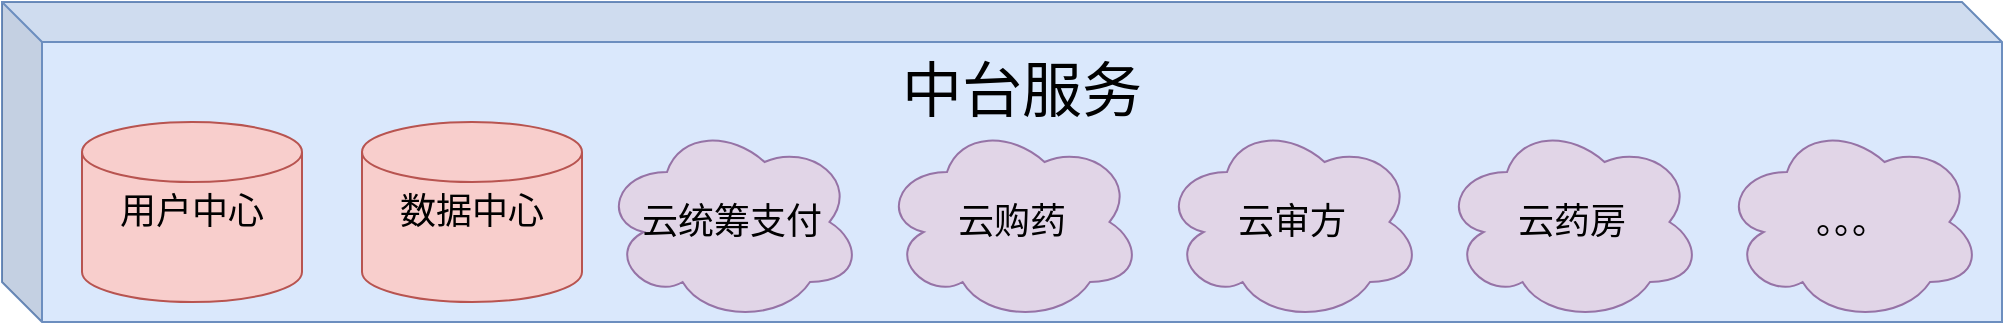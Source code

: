 <mxfile version="13.6.2" type="device" pages="4"><diagram id="4hx25WnQp9a0E7dhSAXP" name="服务中台"><mxGraphModel dx="1106" dy="775" grid="1" gridSize="10" guides="1" tooltips="1" connect="1" arrows="1" fold="1" page="1" pageScale="1" pageWidth="1654" pageHeight="1169" math="0" shadow="0"><root><mxCell id="T2FvjZ162p3Lt2c7ET43-0"/><mxCell id="T2FvjZ162p3Lt2c7ET43-1" parent="T2FvjZ162p3Lt2c7ET43-0"/><mxCell id="9FwJqWq3_h7Qf-oQnxEI-0" value="" style="group" parent="T2FvjZ162p3Lt2c7ET43-1" vertex="1" connectable="0"><mxGeometry x="130" y="60" width="1000" height="160" as="geometry"/></mxCell><mxCell id="9FwJqWq3_h7Qf-oQnxEI-1" value="&lt;font style=&quot;font-size: 30px&quot;&gt;中台服务&lt;/font&gt;" style="shape=cube;whiteSpace=wrap;html=1;boundedLbl=1;backgroundOutline=1;darkOpacity=0.05;darkOpacity2=0.1;fillColor=#dae8fc;strokeColor=#6c8ebf;verticalAlign=top;" parent="9FwJqWq3_h7Qf-oQnxEI-0" vertex="1"><mxGeometry width="1000" height="160" as="geometry"/></mxCell><mxCell id="9FwJqWq3_h7Qf-oQnxEI-2" value="云统筹支付" style="ellipse;shape=cloud;whiteSpace=wrap;html=1;fillColor=#e1d5e7;strokeColor=#9673a6;fontSize=18;" parent="9FwJqWq3_h7Qf-oQnxEI-0" vertex="1"><mxGeometry x="300" y="60" width="130" height="100" as="geometry"/></mxCell><mxCell id="9FwJqWq3_h7Qf-oQnxEI-3" value="云购药" style="ellipse;shape=cloud;whiteSpace=wrap;html=1;fillColor=#e1d5e7;strokeColor=#9673a6;fontSize=18;" parent="9FwJqWq3_h7Qf-oQnxEI-0" vertex="1"><mxGeometry x="440" y="60" width="130" height="100" as="geometry"/></mxCell><mxCell id="9FwJqWq3_h7Qf-oQnxEI-4" value="云药房" style="ellipse;shape=cloud;whiteSpace=wrap;html=1;fillColor=#e1d5e7;strokeColor=#9673a6;fontSize=18;" parent="9FwJqWq3_h7Qf-oQnxEI-0" vertex="1"><mxGeometry x="720" y="60" width="130" height="100" as="geometry"/></mxCell><mxCell id="9FwJqWq3_h7Qf-oQnxEI-5" value="云审方" style="ellipse;shape=cloud;whiteSpace=wrap;html=1;fillColor=#e1d5e7;strokeColor=#9673a6;fontSize=18;" parent="9FwJqWq3_h7Qf-oQnxEI-0" vertex="1"><mxGeometry x="580" y="60" width="130" height="100" as="geometry"/></mxCell><mxCell id="9FwJqWq3_h7Qf-oQnxEI-6" value="。。。" style="ellipse;shape=cloud;whiteSpace=wrap;html=1;fillColor=#e1d5e7;strokeColor=#9673a6;fontSize=18;" parent="9FwJqWq3_h7Qf-oQnxEI-0" vertex="1"><mxGeometry x="860" y="60" width="130" height="100" as="geometry"/></mxCell><mxCell id="9FwJqWq3_h7Qf-oQnxEI-7" value="用户中心" style="shape=cylinder2;whiteSpace=wrap;html=1;boundedLbl=1;backgroundOutline=1;size=15;fontSize=18;fillColor=#f8cecc;strokeColor=#b85450;" parent="9FwJqWq3_h7Qf-oQnxEI-0" vertex="1"><mxGeometry x="40" y="60" width="110" height="90" as="geometry"/></mxCell><mxCell id="9FwJqWq3_h7Qf-oQnxEI-8" value="数据中心" style="shape=cylinder2;whiteSpace=wrap;html=1;boundedLbl=1;backgroundOutline=1;size=15;fontSize=18;fillColor=#f8cecc;strokeColor=#b85450;" parent="9FwJqWq3_h7Qf-oQnxEI-0" vertex="1"><mxGeometry x="180" y="60" width="110" height="90" as="geometry"/></mxCell></root></mxGraphModel></diagram><diagram name="方案1" id="74e2e168-ea6b-b213-b513-2b3c1d86103e"><mxGraphModel dx="1106" dy="775" grid="1" gridSize="10" guides="1" tooltips="1" connect="1" arrows="1" fold="1" page="1" pageScale="1" pageWidth="1654" pageHeight="1169" background="#F1FAEE" math="0" shadow="0"><root><mxCell id="0"/><mxCell id="1" parent="0"/><mxCell id="qmmJDWxp82hE9MAsCd32-41" value="&lt;font style=&quot;font-size: 18px&quot;&gt;方案1-云药房方案（线下模式）&lt;/font&gt;" style="swimlane;html=1;childLayout=stackLayout;startSize=20;shadow=0;labelBackgroundColor=none;strokeWidth=1;fontFamily=Verdana;fontSize=8;align=center;fillColor=#A8DADC;strokeColor=#457B9D;fontColor=#1D3557;" parent="1" vertex="1"><mxGeometry x="20" y="20" width="1200" height="1060" as="geometry"/></mxCell><mxCell id="YojnxDI2QgQttOLN-L2m-12" value="云药医保统筹平台" style="swimlane;html=1;startSize=20;fillColor=#A8DADC;strokeColor=#457B9D;fontColor=#1D3557;" parent="qmmJDWxp82hE9MAsCd32-41" vertex="1"><mxGeometry y="20" width="160" height="1040" as="geometry"><mxRectangle y="20" width="30" height="750" as="alternateBounds"/></mxGeometry></mxCell><mxCell id="YojnxDI2QgQttOLN-L2m-28" value="&lt;font style=&quot;font-size: 12px&quot;&gt;医保统筹&lt;/font&gt;" style="whiteSpace=wrap;html=1;shadow=0;labelBackgroundColor=none;strokeWidth=1;fontFamily=Verdana;fontSize=12;align=center;spacing=2;fillColor=#A8DADC;strokeColor=#457B9D;fontColor=#1D3557;" parent="YojnxDI2QgQttOLN-L2m-12" vertex="1"><mxGeometry x="30" y="595" width="80" height="40" as="geometry"/></mxCell><mxCell id="qmmJDWxp82hE9MAsCd32-42" value="HIS" style="swimlane;html=1;startSize=20;fillColor=#A8DADC;strokeColor=#457B9D;fontColor=#1D3557;" parent="qmmJDWxp82hE9MAsCd32-41" vertex="1"><mxGeometry x="160" y="20" width="160" height="1040" as="geometry"><mxRectangle y="20" width="30" height="750" as="alternateBounds"/></mxGeometry></mxCell><mxCell id="qmmJDWxp82hE9MAsCd32-46" value="&lt;font style=&quot;font-size: 12px&quot;&gt;患者收货&lt;/font&gt;" style="whiteSpace=wrap;html=1;shadow=0;labelBackgroundColor=none;strokeWidth=1;fontFamily=Verdana;fontSize=12;align=center;spacing=2;fillColor=#A8DADC;strokeColor=#457B9D;fontColor=#1D3557;" parent="qmmJDWxp82hE9MAsCd32-42" vertex="1"><mxGeometry x="40" y="980" width="80" height="40" as="geometry"/></mxCell><mxCell id="YojnxDI2QgQttOLN-L2m-39" value="" style="html=1;verticalLabelPosition=bottom;labelBackgroundColor=#ffffff;verticalAlign=top;shadow=0;dashed=0;strokeWidth=1;shape=mxgraph.ios7.misc.iphone;strokeColor=#c0c0c0;rounded=0;fontSize=12;fontColor=#1D3557;fillColor=#000000;" parent="qmmJDWxp82hE9MAsCd32-42" vertex="1"><mxGeometry x="65" y="780" width="30" height="57" as="geometry"/></mxCell><mxCell id="qmmJDWxp82hE9MAsCd32-43" value="&lt;font style=&quot;font-size: 12px&quot;&gt;患者挂号&lt;/font&gt;" style="whiteSpace=wrap;html=1;shadow=0;labelBackgroundColor=none;strokeWidth=1;fontFamily=Verdana;fontSize=12;align=center;spacing=2;fillColor=#A8DADC;strokeColor=#457B9D;fontColor=#1D3557;" parent="qmmJDWxp82hE9MAsCd32-42" vertex="1"><mxGeometry x="40" y="40" width="80" height="40" as="geometry"/></mxCell><mxCell id="qmmJDWxp82hE9MAsCd32-44" value="&lt;font style=&quot;font-size: 12px&quot;&gt;医生工作站&lt;br style=&quot;font-size: 12px&quot;&gt;就诊&lt;/font&gt;" style="whiteSpace=wrap;html=1;shadow=0;labelBackgroundColor=none;strokeWidth=1;fontFamily=Verdana;fontSize=12;align=center;spacing=2;fillColor=#A8DADC;strokeColor=#457B9D;fontColor=#1D3557;" parent="qmmJDWxp82hE9MAsCd32-42" vertex="1"><mxGeometry x="40" y="130" width="80" height="40" as="geometry"/></mxCell><mxCell id="qmmJDWxp82hE9MAsCd32-45" value="" style="endArrow=classic;html=1;fontSize=12;fontColor=#1D3557;exitX=0.5;exitY=1;exitDx=0;exitDy=0;labelBackgroundColor=#F1FAEE;strokeColor=#457B9D;" parent="qmmJDWxp82hE9MAsCd32-42" source="qmmJDWxp82hE9MAsCd32-44" target="qmmJDWxp82hE9MAsCd32-47" edge="1"><mxGeometry width="50" height="50" relative="1" as="geometry"><mxPoint x="470" y="250" as="sourcePoint"/><mxPoint x="520" y="200" as="targetPoint"/></mxGeometry></mxCell><mxCell id="qmmJDWxp82hE9MAsCd32-47" value="&lt;font style=&quot;font-size: 12px&quot;&gt;医生开具&lt;br style=&quot;font-size: 12px;&quot;&gt;云药处方单&lt;/font&gt;" style="whiteSpace=wrap;html=1;shadow=0;labelBackgroundColor=none;strokeWidth=1;fontFamily=Verdana;fontSize=12;align=center;spacing=2;fillColor=#A8DADC;strokeColor=#457B9D;fontColor=#1D3557;" parent="qmmJDWxp82hE9MAsCd32-42" vertex="1"><mxGeometry x="40" y="220" width="80" height="40" as="geometry"/></mxCell><mxCell id="qmmJDWxp82hE9MAsCd32-51" value="" style="endArrow=classic;html=1;fontSize=12;fontColor=#1D3557;labelBackgroundColor=#F1FAEE;strokeColor=#457B9D;entryX=0.533;entryY=0.965;entryDx=0;entryDy=0;entryPerimeter=0;exitX=0.5;exitY=0;exitDx=0;exitDy=0;" parent="qmmJDWxp82hE9MAsCd32-42" source="WQGNFK1-6s7JN08lWy5U-5" target="YojnxDI2QgQttOLN-L2m-39" edge="1"><mxGeometry width="50" height="50" relative="1" as="geometry"><mxPoint x="120" y="760" as="sourcePoint"/><mxPoint x="520" y="230" as="targetPoint"/></mxGeometry></mxCell><mxCell id="qmmJDWxp82hE9MAsCd32-79" value="" style="endArrow=classic;html=1;fontSize=12;fontColor=#1D3557;exitX=0.5;exitY=1;exitDx=0;exitDy=0;entryX=0.5;entryY=0;entryDx=0;entryDy=0;labelBackgroundColor=#F1FAEE;strokeColor=#457B9D;" parent="qmmJDWxp82hE9MAsCd32-42" source="qmmJDWxp82hE9MAsCd32-43" target="qmmJDWxp82hE9MAsCd32-44" edge="1"><mxGeometry width="50" height="50" relative="1" as="geometry"><mxPoint x="120" y="260" as="sourcePoint"/><mxPoint x="110" y="130" as="targetPoint"/></mxGeometry></mxCell><mxCell id="YojnxDI2QgQttOLN-L2m-24" value="是否医保" style="rhombus;whiteSpace=wrap;html=1;shadow=0;labelBackgroundColor=none;strokeWidth=1;fontFamily=Verdana;fontSize=12;align=center;fillColor=#A8DADC;strokeColor=#457B9D;fontColor=#1D3557;" parent="qmmJDWxp82hE9MAsCd32-42" vertex="1"><mxGeometry x="40" y="590" width="80" height="50" as="geometry"/></mxCell><mxCell id="YojnxDI2QgQttOLN-L2m-26" value="" style="endArrow=classic;html=1;strokeColor=#457B9D;fillColor=#A8DADC;fontColor=#1D3557;exitX=0.5;exitY=1;exitDx=0;exitDy=0;" parent="qmmJDWxp82hE9MAsCd32-42" source="WQGNFK1-6s7JN08lWy5U-3" target="YojnxDI2QgQttOLN-L2m-24" edge="1"><mxGeometry width="50" height="50" relative="1" as="geometry"><mxPoint x="80" y="347" as="sourcePoint"/><mxPoint x="550" y="260" as="targetPoint"/></mxGeometry></mxCell><mxCell id="YojnxDI2QgQttOLN-L2m-30" value="&lt;font style=&quot;font-size: 12px&quot;&gt;收费员&lt;br&gt;收费&lt;/font&gt;" style="whiteSpace=wrap;html=1;shadow=0;labelBackgroundColor=none;strokeWidth=1;fontFamily=Verdana;fontSize=12;align=center;spacing=2;fillColor=#A8DADC;strokeColor=#457B9D;fontColor=#1D3557;" parent="qmmJDWxp82hE9MAsCd32-42" vertex="1"><mxGeometry x="40" y="717" width="80" height="40" as="geometry"/></mxCell><mxCell id="YojnxDI2QgQttOLN-L2m-31" value="" style="endArrow=classic;html=1;strokeColor=#457B9D;fillColor=#A8DADC;fontSize=12;fontColor=#1D3557;entryX=0.5;entryY=0;entryDx=0;entryDy=0;exitX=0.5;exitY=1;exitDx=0;exitDy=0;" parent="qmmJDWxp82hE9MAsCd32-42" source="YojnxDI2QgQttOLN-L2m-24" target="YojnxDI2QgQttOLN-L2m-30" edge="1"><mxGeometry width="50" height="50" relative="1" as="geometry"><mxPoint x="380" y="410" as="sourcePoint"/><mxPoint x="430" y="360" as="targetPoint"/></mxGeometry></mxCell><mxCell id="YojnxDI2QgQttOLN-L2m-32" value="否" style="edgeLabel;html=1;align=center;verticalAlign=middle;resizable=0;points=[];fontSize=12;fontColor=#1D3557;" parent="YojnxDI2QgQttOLN-L2m-31" vertex="1" connectable="0"><mxGeometry x="-0.32" y="-1" relative="1" as="geometry"><mxPoint as="offset"/></mxGeometry></mxCell><mxCell id="WQGNFK1-6s7JN08lWy5U-3" value="患者缴费" style="whiteSpace=wrap;html=1;shadow=0;labelBackgroundColor=none;strokeWidth=1;fontFamily=Verdana;fontSize=12;align=center;spacing=2;fillColor=#A8DADC;strokeColor=#457B9D;fontColor=#1D3557;" parent="qmmJDWxp82hE9MAsCd32-42" vertex="1"><mxGeometry x="50" y="500" width="60" height="40" as="geometry"/></mxCell><mxCell id="YojnxDI2QgQttOLN-L2m-40" value="" style="html=1;verticalLabelPosition=bottom;labelBackgroundColor=#ffffff;verticalAlign=top;shadow=0;dashed=0;strokeWidth=1;shape=mxgraph.ios7.misc.iphone;strokeColor=#c0c0c0;rounded=0;fontSize=12;fontColor=#1D3557;fillColor=#000000;" parent="qmmJDWxp82hE9MAsCd32-42" vertex="1"><mxGeometry x="65" y="400" width="30" height="57" as="geometry"/></mxCell><mxCell id="WQGNFK1-6s7JN08lWy5U-4" value="" style="endArrow=classic;html=1;exitX=0.5;exitY=1;exitDx=0;exitDy=0;exitPerimeter=0;" parent="qmmJDWxp82hE9MAsCd32-42" source="YojnxDI2QgQttOLN-L2m-40" target="WQGNFK1-6s7JN08lWy5U-3" edge="1"><mxGeometry width="50" height="50" relative="1" as="geometry"><mxPoint x="330" y="540" as="sourcePoint"/><mxPoint x="380" y="490" as="targetPoint"/></mxGeometry></mxCell><mxCell id="WQGNFK1-6s7JN08lWy5U-5" value="&lt;span style=&quot;font-family: &amp;#34;verdana&amp;#34;&quot;&gt;患者实时跟踪&lt;/span&gt;&lt;br style=&quot;font-family: &amp;#34;verdana&amp;#34;&quot;&gt;&lt;span style=&quot;font-family: &amp;#34;verdana&amp;#34;&quot;&gt;物流信息&lt;/span&gt;" style="whiteSpace=wrap;html=1;shadow=0;labelBackgroundColor=none;strokeWidth=1;fontFamily=Verdana;fontSize=12;align=center;spacing=2;fillColor=#A8DADC;strokeColor=#457B9D;fontColor=#1D3557;" parent="qmmJDWxp82hE9MAsCd32-42" vertex="1"><mxGeometry x="40" y="890" width="80" height="40" as="geometry"/></mxCell><mxCell id="WQGNFK1-6s7JN08lWy5U-6" value="" style="endArrow=classic;html=1;exitX=0.5;exitY=1;exitDx=0;exitDy=0;" parent="qmmJDWxp82hE9MAsCd32-42" source="WQGNFK1-6s7JN08lWy5U-5" target="qmmJDWxp82hE9MAsCd32-46" edge="1"><mxGeometry width="50" height="50" relative="1" as="geometry"><mxPoint x="340" y="800" as="sourcePoint"/><mxPoint x="390" y="750" as="targetPoint"/></mxGeometry></mxCell><mxCell id="WQGNFK1-6s7JN08lWy5U-12" value="" style="endArrow=classic;html=1;entryX=0.5;entryY=1;entryDx=0;entryDy=0;exitX=0.533;exitY=0;exitDx=0;exitDy=0;exitPerimeter=0;" parent="qmmJDWxp82hE9MAsCd32-42" source="WQGNFK1-6s7JN08lWy5U-10" target="qmmJDWxp82hE9MAsCd32-47" edge="1"><mxGeometry width="50" height="50" relative="1" as="geometry"><mxPoint x="240" y="440" as="sourcePoint"/><mxPoint x="290" y="390" as="targetPoint"/></mxGeometry></mxCell><mxCell id="WQGNFK1-6s7JN08lWy5U-10" value="" style="html=1;verticalLabelPosition=bottom;labelBackgroundColor=#ffffff;verticalAlign=top;shadow=0;dashed=0;strokeWidth=1;shape=mxgraph.ios7.misc.iphone;strokeColor=#c0c0c0;rounded=0;fontSize=12;fontColor=#1D3557;fillColor=#000000;" parent="qmmJDWxp82hE9MAsCd32-42" vertex="1"><mxGeometry x="65" y="311.5" width="30" height="57" as="geometry"/></mxCell><mxCell id="qmmJDWxp82hE9MAsCd32-52" value="处方平台" style="swimlane;html=1;startSize=20;fillColor=#A8DADC;strokeColor=#457B9D;fontColor=#1D3557;" parent="qmmJDWxp82hE9MAsCd32-41" vertex="1"><mxGeometry x="320" y="20" width="160" height="1040" as="geometry"/></mxCell><mxCell id="qmmJDWxp82hE9MAsCd32-53" value="创建处方" style="whiteSpace=wrap;html=1;shadow=0;labelBackgroundColor=none;strokeWidth=1;fontFamily=Verdana;fontSize=12;align=center;spacing=2;fillColor=#A8DADC;strokeColor=#457B9D;fontColor=#1D3557;" parent="qmmJDWxp82hE9MAsCd32-52" vertex="1"><mxGeometry x="40" y="50" width="80" height="40" as="geometry"/></mxCell><mxCell id="qmmJDWxp82hE9MAsCd32-54" value="审方平台" style="swimlane;html=1;startSize=20;fillColor=#A8DADC;strokeColor=#457B9D;fontColor=#1D3557;" parent="qmmJDWxp82hE9MAsCd32-41" vertex="1"><mxGeometry x="480" y="20" width="200" height="1040" as="geometry"/></mxCell><mxCell id="WQGNFK1-6s7JN08lWy5U-9" value="通知&lt;br&gt;医生处理" style="whiteSpace=wrap;html=1;shadow=0;labelBackgroundColor=none;strokeWidth=1;fontFamily=Verdana;fontSize=12;align=center;spacing=2;fillColor=#A8DADC;strokeColor=#457B9D;fontColor=#1D3557;" parent="qmmJDWxp82hE9MAsCd32-54" vertex="1"><mxGeometry x="40" y="321" width="80" height="40" as="geometry"/></mxCell><mxCell id="qmmJDWxp82hE9MAsCd32-55" value="审核处方" style="whiteSpace=wrap;html=1;shadow=0;labelBackgroundColor=none;strokeWidth=1;fontFamily=Verdana;fontSize=12;align=center;spacing=2;fillColor=#A8DADC;strokeColor=#457B9D;fontColor=#1D3557;" parent="qmmJDWxp82hE9MAsCd32-54" vertex="1"><mxGeometry x="40" y="50" width="80" height="40" as="geometry"/></mxCell><mxCell id="qmmJDWxp82hE9MAsCd32-56" value="是否通过" style="rhombus;whiteSpace=wrap;html=1;shadow=0;labelBackgroundColor=none;strokeWidth=1;fontFamily=Verdana;fontSize=12;align=center;fillColor=#A8DADC;strokeColor=#457B9D;fontColor=#1D3557;" parent="qmmJDWxp82hE9MAsCd32-54" vertex="1"><mxGeometry x="40" y="170" width="80" height="50" as="geometry"/></mxCell><mxCell id="qmmJDWxp82hE9MAsCd32-57" value="" style="endArrow=classic;html=1;fontSize=12;fontColor=#1D3557;exitX=0.5;exitY=1;exitDx=0;exitDy=0;entryX=0.5;entryY=0;entryDx=0;entryDy=0;labelBackgroundColor=#F1FAEE;strokeColor=#457B9D;" parent="qmmJDWxp82hE9MAsCd32-54" source="qmmJDWxp82hE9MAsCd32-55" target="qmmJDWxp82hE9MAsCd32-56" edge="1"><mxGeometry width="50" height="50" relative="1" as="geometry"><mxPoint x="150" y="250" as="sourcePoint"/><mxPoint x="200" y="200" as="targetPoint"/></mxGeometry></mxCell><mxCell id="qmmJDWxp82hE9MAsCd32-74" value="" style="endArrow=classic;html=1;fontSize=12;fontColor=#1D3557;entryX=0.5;entryY=0;entryDx=0;entryDy=0;exitX=0.5;exitY=1;exitDx=0;exitDy=0;labelBackgroundColor=#F1FAEE;strokeColor=#457B9D;" parent="qmmJDWxp82hE9MAsCd32-54" source="qmmJDWxp82hE9MAsCd32-56" target="WQGNFK1-6s7JN08lWy5U-9" edge="1"><mxGeometry width="50" height="50" relative="1" as="geometry"><mxPoint x="-10" y="260" as="sourcePoint"/><mxPoint x="40" y="210" as="targetPoint"/></mxGeometry></mxCell><mxCell id="qmmJDWxp82hE9MAsCd32-75" value="否" style="edgeLabel;html=1;align=center;verticalAlign=middle;resizable=0;points=[];fontSize=12;fontColor=#1D3557;labelBackgroundColor=#F1FAEE;" parent="qmmJDWxp82hE9MAsCd32-74" vertex="1" connectable="0"><mxGeometry x="-0.887" y="2" relative="1" as="geometry"><mxPoint x="-2" y="44" as="offset"/></mxGeometry></mxCell><mxCell id="qmmJDWxp82hE9MAsCd32-58" value="订单平台" style="swimlane;html=1;startSize=20;fillColor=#A8DADC;strokeColor=#457B9D;fontColor=#1D3557;" parent="qmmJDWxp82hE9MAsCd32-41" vertex="1"><mxGeometry x="680" y="20" width="160" height="1040" as="geometry"/></mxCell><mxCell id="YojnxDI2QgQttOLN-L2m-33" value="生成账单" style="whiteSpace=wrap;html=1;shadow=0;labelBackgroundColor=none;strokeWidth=1;fontFamily=Verdana;fontSize=12;align=center;spacing=2;fillColor=#A8DADC;strokeColor=#457B9D;fontColor=#1D3557;" parent="qmmJDWxp82hE9MAsCd32-58" vertex="1"><mxGeometry x="40" y="580" width="80" height="40" as="geometry"/></mxCell><mxCell id="qmmJDWxp82hE9MAsCd32-59" value="生成订单" style="whiteSpace=wrap;html=1;shadow=0;labelBackgroundColor=none;strokeWidth=1;fontFamily=Verdana;fontSize=12;align=center;spacing=2;fillColor=#A8DADC;strokeColor=#457B9D;fontColor=#1D3557;" parent="qmmJDWxp82hE9MAsCd32-58" vertex="1"><mxGeometry x="40" y="50" width="80" height="40" as="geometry"/></mxCell><mxCell id="qmmJDWxp82hE9MAsCd32-60" value="通知&lt;br&gt;患者缴费" style="whiteSpace=wrap;html=1;shadow=0;labelBackgroundColor=none;strokeWidth=1;fontFamily=Verdana;fontSize=12;align=center;spacing=2;fillColor=#A8DADC;strokeColor=#457B9D;fontColor=#1D3557;" parent="qmmJDWxp82hE9MAsCd32-58" vertex="1"><mxGeometry x="40" y="160" width="80" height="40" as="geometry"/></mxCell><mxCell id="qmmJDWxp82hE9MAsCd32-61" value="" style="endArrow=classic;html=1;fontSize=12;fontColor=#1D3557;exitX=0.5;exitY=1;exitDx=0;exitDy=0;labelBackgroundColor=#F1FAEE;strokeColor=#457B9D;" parent="qmmJDWxp82hE9MAsCd32-58" source="qmmJDWxp82hE9MAsCd32-59" target="qmmJDWxp82hE9MAsCd32-60" edge="1"><mxGeometry width="50" height="50" relative="1" as="geometry"><mxPoint x="-10" y="270" as="sourcePoint"/><mxPoint x="40" y="220" as="targetPoint"/></mxGeometry></mxCell><mxCell id="WQGNFK1-6s7JN08lWy5U-7" value="订单生效" style="whiteSpace=wrap;html=1;shadow=0;labelBackgroundColor=none;strokeWidth=1;fontFamily=Verdana;fontSize=12;align=center;spacing=2;fillColor=#A8DADC;strokeColor=#457B9D;fontColor=#1D3557;" parent="qmmJDWxp82hE9MAsCd32-58" vertex="1"><mxGeometry x="40" y="470" width="80" height="40" as="geometry"/></mxCell><mxCell id="WQGNFK1-6s7JN08lWy5U-8" value="" style="endArrow=classic;html=1;entryX=0.5;entryY=1;entryDx=0;entryDy=0;" parent="qmmJDWxp82hE9MAsCd32-58" source="YojnxDI2QgQttOLN-L2m-33" target="WQGNFK1-6s7JN08lWy5U-7" edge="1"><mxGeometry width="50" height="50" relative="1" as="geometry"><mxPoint x="-120" y="460" as="sourcePoint"/><mxPoint x="-70" y="410" as="targetPoint"/></mxGeometry></mxCell><mxCell id="qmmJDWxp82hE9MAsCd32-62" value="云药房平台" style="swimlane;html=1;startSize=20;fillColor=#A8DADC;strokeColor=#457B9D;fontColor=#1D3557;" parent="qmmJDWxp82hE9MAsCd32-41" vertex="1"><mxGeometry x="840" y="20" width="160" height="1040" as="geometry"/></mxCell><mxCell id="qmmJDWxp82hE9MAsCd32-63" value="药品出库" style="whiteSpace=wrap;html=1;shadow=0;labelBackgroundColor=none;strokeWidth=1;fontFamily=Verdana;fontSize=12;align=center;spacing=2;fillColor=#A8DADC;strokeColor=#457B9D;fontColor=#1D3557;" parent="qmmJDWxp82hE9MAsCd32-62" vertex="1"><mxGeometry x="40" y="50" width="80" height="40" as="geometry"/></mxCell><mxCell id="qmmJDWxp82hE9MAsCd32-68" value="" style="endArrow=classic;html=1;fontSize=12;fontColor=#1D3557;exitX=1;exitY=0.5;exitDx=0;exitDy=0;entryX=0;entryY=0.5;entryDx=0;entryDy=0;edgeStyle=orthogonalEdgeStyle;labelBackgroundColor=#F1FAEE;strokeColor=#457B9D;" parent="qmmJDWxp82hE9MAsCd32-41" source="qmmJDWxp82hE9MAsCd32-47" target="qmmJDWxp82hE9MAsCd32-53" edge="1"><mxGeometry width="50" height="50" relative="1" as="geometry"><mxPoint x="470" y="310" as="sourcePoint"/><mxPoint x="520" y="260" as="targetPoint"/><Array as="points"><mxPoint x="300" y="260"/><mxPoint x="300" y="90"/></Array></mxGeometry></mxCell><mxCell id="qmmJDWxp82hE9MAsCd32-69" value="" style="endArrow=classic;html=1;fontSize=12;fontColor=#1D3557;exitX=1;exitY=0.5;exitDx=0;exitDy=0;entryX=0;entryY=0.5;entryDx=0;entryDy=0;labelBackgroundColor=#F1FAEE;strokeColor=#457B9D;" parent="qmmJDWxp82hE9MAsCd32-41" source="qmmJDWxp82hE9MAsCd32-53" target="qmmJDWxp82hE9MAsCd32-55" edge="1"><mxGeometry width="50" height="50" relative="1" as="geometry"><mxPoint x="470" y="270" as="sourcePoint"/><mxPoint x="520" y="220" as="targetPoint"/></mxGeometry></mxCell><mxCell id="qmmJDWxp82hE9MAsCd32-70" value="" style="endArrow=classic;html=1;fontSize=12;fontColor=#1D3557;exitX=1;exitY=0.5;exitDx=0;exitDy=0;entryX=0;entryY=0.5;entryDx=0;entryDy=0;edgeStyle=orthogonalEdgeStyle;labelBackgroundColor=#F1FAEE;strokeColor=#457B9D;" parent="qmmJDWxp82hE9MAsCd32-41" source="qmmJDWxp82hE9MAsCd32-56" target="qmmJDWxp82hE9MAsCd32-59" edge="1"><mxGeometry width="50" height="50" relative="1" as="geometry"><mxPoint x="470" y="270" as="sourcePoint"/><mxPoint x="520" y="220" as="targetPoint"/><Array as="points"><mxPoint x="620" y="215"/><mxPoint x="620" y="90"/></Array></mxGeometry></mxCell><mxCell id="qmmJDWxp82hE9MAsCd32-71" value="是" style="edgeLabel;html=1;align=center;verticalAlign=middle;resizable=0;points=[];fontSize=12;fontColor=#1D3557;labelBackgroundColor=#F1FAEE;" parent="qmmJDWxp82hE9MAsCd32-70" vertex="1" connectable="0"><mxGeometry x="-0.127" y="-2" relative="1" as="geometry"><mxPoint x="-2" y="24" as="offset"/></mxGeometry></mxCell><mxCell id="qmmJDWxp82hE9MAsCd32-73" value="" style="endArrow=classic;html=1;fontSize=12;fontColor=#1D3557;exitX=1;exitY=0.5;exitDx=0;exitDy=0;entryX=0;entryY=0.5;entryDx=0;entryDy=0;labelBackgroundColor=#F1FAEE;strokeColor=#457B9D;" parent="qmmJDWxp82hE9MAsCd32-41" source="qmmJDWxp82hE9MAsCd32-63" target="qmmJDWxp82hE9MAsCd32-65" edge="1"><mxGeometry width="50" height="50" relative="1" as="geometry"><mxPoint x="470" y="270" as="sourcePoint"/><mxPoint x="520" y="220" as="targetPoint"/></mxGeometry></mxCell><mxCell id="qmmJDWxp82hE9MAsCd32-76" value="" style="endArrow=classic;html=1;fontSize=12;fontColor=#1D3557;exitX=0.5;exitY=1;exitDx=0;exitDy=0;entryX=1;entryY=0.571;entryDx=0;entryDy=0;edgeStyle=orthogonalEdgeStyle;labelBackgroundColor=#F1FAEE;strokeColor=#457B9D;entryPerimeter=0;" parent="qmmJDWxp82hE9MAsCd32-41" source="qmmJDWxp82hE9MAsCd32-60" target="YojnxDI2QgQttOLN-L2m-40" edge="1"><mxGeometry width="50" height="50" relative="1" as="geometry"><mxPoint x="470" y="320" as="sourcePoint"/><mxPoint x="280" y="347" as="targetPoint"/></mxGeometry></mxCell><mxCell id="qmmJDWxp82hE9MAsCd32-77" value="" style="endArrow=classic;html=1;fontSize=8;fontColor=#1D3557;entryX=1;entryY=0.5;entryDx=0;entryDy=0;exitX=0.5;exitY=1;exitDx=0;exitDy=0;edgeStyle=orthogonalEdgeStyle;labelBackgroundColor=#F1FAEE;strokeColor=#457B9D;" parent="qmmJDWxp82hE9MAsCd32-41" source="qmmJDWxp82hE9MAsCd32-67" target="qmmJDWxp82hE9MAsCd32-46" edge="1"><mxGeometry width="50" height="50" relative="1" as="geometry"><mxPoint x="470" y="400" as="sourcePoint"/><mxPoint x="520" y="350" as="targetPoint"/></mxGeometry></mxCell><mxCell id="qmmJDWxp82hE9MAsCd32-64" value="物流平台" style="swimlane;html=1;startSize=20;fillColor=#A8DADC;strokeColor=#457B9D;fontColor=#1D3557;" parent="qmmJDWxp82hE9MAsCd32-41" vertex="1"><mxGeometry x="1000" y="20" width="200" height="1040" as="geometry"/></mxCell><mxCell id="YojnxDI2QgQttOLN-L2m-36" value="实时推送&lt;br&gt;物流信息" style="whiteSpace=wrap;html=1;shadow=0;labelBackgroundColor=none;strokeWidth=1;fontFamily=Verdana;fontSize=12;align=center;spacing=2;fillColor=#A8DADC;strokeColor=#457B9D;fontColor=#1D3557;" parent="qmmJDWxp82hE9MAsCd32-64" vertex="1"><mxGeometry x="6" y="160" width="80" height="40" as="geometry"/></mxCell><mxCell id="qmmJDWxp82hE9MAsCd32-65" value="生成&lt;br style=&quot;font-size: 12px;&quot;&gt;物流信息" style="whiteSpace=wrap;html=1;shadow=0;labelBackgroundColor=none;strokeWidth=1;fontFamily=Verdana;fontSize=12;align=center;spacing=2;fillColor=#A8DADC;strokeColor=#457B9D;fontColor=#1D3557;" parent="qmmJDWxp82hE9MAsCd32-64" vertex="1"><mxGeometry x="72" y="50" width="60" height="40" as="geometry"/></mxCell><mxCell id="qmmJDWxp82hE9MAsCd32-66" value="" style="endArrow=classic;html=1;exitX=0.75;exitY=1;exitDx=0;exitDy=0;entryX=0.5;entryY=0;entryDx=0;entryDy=0;edgeStyle=orthogonalEdgeStyle;labelBackgroundColor=#F1FAEE;strokeColor=#457B9D;fontColor=#1D3557;" parent="qmmJDWxp82hE9MAsCd32-64" source="qmmJDWxp82hE9MAsCd32-65" target="qmmJDWxp82hE9MAsCd32-67" edge="1"><mxGeometry width="50" height="50" relative="1" as="geometry"><mxPoint x="-350" y="340" as="sourcePoint"/><mxPoint x="-300" y="290" as="targetPoint"/></mxGeometry></mxCell><mxCell id="qmmJDWxp82hE9MAsCd32-67" value="&lt;font style=&quot;font-size: 12px&quot;&gt;发货配送&lt;/font&gt;" style="whiteSpace=wrap;html=1;shadow=0;labelBackgroundColor=none;strokeWidth=1;fontFamily=Verdana;fontSize=12;align=center;spacing=2;fillColor=#A8DADC;strokeColor=#457B9D;fontColor=#1D3557;" parent="qmmJDWxp82hE9MAsCd32-64" vertex="1"><mxGeometry x="113" y="160" width="80" height="40" as="geometry"/></mxCell><mxCell id="YojnxDI2QgQttOLN-L2m-37" value="" style="endArrow=classic;html=1;strokeColor=#457B9D;fillColor=#A8DADC;fontSize=12;fontColor=#1D3557;entryX=0.5;entryY=0;entryDx=0;entryDy=0;exitX=0.25;exitY=1;exitDx=0;exitDy=0;edgeStyle=orthogonalEdgeStyle;" parent="qmmJDWxp82hE9MAsCd32-64" source="qmmJDWxp82hE9MAsCd32-65" target="YojnxDI2QgQttOLN-L2m-36" edge="1"><mxGeometry width="50" height="50" relative="1" as="geometry"><mxPoint x="-310" y="410" as="sourcePoint"/><mxPoint x="-260" y="360" as="targetPoint"/></mxGeometry></mxCell><mxCell id="YojnxDI2QgQttOLN-L2m-27" value="" style="endArrow=classic;html=1;strokeColor=#457B9D;fillColor=#A8DADC;fontColor=#1D3557;exitX=0;exitY=0.5;exitDx=0;exitDy=0;entryX=1;entryY=0.5;entryDx=0;entryDy=0;" parent="qmmJDWxp82hE9MAsCd32-41" source="YojnxDI2QgQttOLN-L2m-24" target="YojnxDI2QgQttOLN-L2m-28" edge="1"><mxGeometry width="50" height="50" relative="1" as="geometry"><mxPoint x="660" y="370" as="sourcePoint"/><mxPoint x="130" y="450" as="targetPoint"/></mxGeometry></mxCell><mxCell id="YojnxDI2QgQttOLN-L2m-29" value="是" style="edgeLabel;html=1;align=center;verticalAlign=middle;resizable=0;points=[];fontColor=#1D3557;fontSize=12;" parent="YojnxDI2QgQttOLN-L2m-27" vertex="1" connectable="0"><mxGeometry x="-0.429" y="1" relative="1" as="geometry"><mxPoint x="-2" y="-2" as="offset"/></mxGeometry></mxCell><mxCell id="YojnxDI2QgQttOLN-L2m-21" value="" style="endArrow=classic;html=1;fontSize=12;fontColor=#1D3557;exitX=0.5;exitY=1;exitDx=0;exitDy=0;labelBackgroundColor=#F1FAEE;strokeColor=#457B9D;entryX=0;entryY=0.5;entryDx=0;entryDy=0;edgeStyle=orthogonalEdgeStyle;" parent="qmmJDWxp82hE9MAsCd32-41" source="YojnxDI2QgQttOLN-L2m-28" target="YojnxDI2QgQttOLN-L2m-30" edge="1"><mxGeometry width="50" height="50" relative="1" as="geometry"><mxPoint x="80" y="475" as="sourcePoint"/><mxPoint x="70" y="520" as="targetPoint"/></mxGeometry></mxCell><mxCell id="YojnxDI2QgQttOLN-L2m-34" value="" style="endArrow=classic;html=1;strokeColor=#457B9D;fillColor=#A8DADC;fontSize=12;fontColor=#1D3557;entryX=0.5;entryY=1;entryDx=0;entryDy=0;exitX=1;exitY=0.5;exitDx=0;exitDy=0;edgeStyle=orthogonalEdgeStyle;" parent="qmmJDWxp82hE9MAsCd32-41" source="YojnxDI2QgQttOLN-L2m-30" target="YojnxDI2QgQttOLN-L2m-33" edge="1"><mxGeometry width="50" height="50" relative="1" as="geometry"><mxPoint x="500" y="400" as="sourcePoint"/><mxPoint x="550" y="350" as="targetPoint"/></mxGeometry></mxCell><mxCell id="YojnxDI2QgQttOLN-L2m-35" value="" style="endArrow=classic;html=1;strokeColor=#457B9D;fillColor=#A8DADC;fontSize=12;fontColor=#1D3557;entryX=0;entryY=0.5;entryDx=0;entryDy=0;edgeStyle=orthogonalEdgeStyle;exitX=1;exitY=0.5;exitDx=0;exitDy=0;" parent="qmmJDWxp82hE9MAsCd32-41" source="WQGNFK1-6s7JN08lWy5U-7" target="qmmJDWxp82hE9MAsCd32-63" edge="1"><mxGeometry width="50" height="50" relative="1" as="geometry"><mxPoint x="650" y="380" as="sourcePoint"/><mxPoint x="700" y="330" as="targetPoint"/><Array as="points"><mxPoint x="820" y="510"/><mxPoint x="820" y="90"/></Array></mxGeometry></mxCell><mxCell id="qmmJDWxp82hE9MAsCd32-78" value="" style="endArrow=classic;html=1;fontSize=12;fontColor=#1D3557;entryX=0.975;entryY=0.584;entryDx=0;entryDy=0;exitX=0.5;exitY=1;exitDx=0;exitDy=0;edgeStyle=orthogonalEdgeStyle;labelBackgroundColor=#F1FAEE;strokeColor=#457B9D;entryPerimeter=0;" parent="qmmJDWxp82hE9MAsCd32-41" source="YojnxDI2QgQttOLN-L2m-36" target="YojnxDI2QgQttOLN-L2m-39" edge="1"><mxGeometry width="50" height="50" relative="1" as="geometry"><mxPoint x="470" y="300" as="sourcePoint"/><mxPoint x="280" y="667" as="targetPoint"/></mxGeometry></mxCell><mxCell id="WQGNFK1-6s7JN08lWy5U-14" value="" style="endArrow=classic;html=1;entryX=1.033;entryY=0.518;entryDx=0;entryDy=0;entryPerimeter=0;exitX=0;exitY=0.5;exitDx=0;exitDy=0;" parent="qmmJDWxp82hE9MAsCd32-41" source="WQGNFK1-6s7JN08lWy5U-9" target="WQGNFK1-6s7JN08lWy5U-10" edge="1"><mxGeometry width="50" height="50" relative="1" as="geometry"><mxPoint x="400" y="430" as="sourcePoint"/><mxPoint x="450" y="380" as="targetPoint"/></mxGeometry></mxCell><mxCell id="lixJ9gqAtCq-d0sJ0-Lc-33" value="&lt;p class=&quot;p1&quot; style=&quot;margin: 0px ; font-stretch: normal ; font-size: 18px ; line-height: normal ; font-family: &amp;#34;helvetica neue&amp;#34;&quot;&gt;&lt;font color=&quot;#ff3333&quot;&gt;优势：&lt;/font&gt;&lt;/p&gt;&lt;p class=&quot;p1&quot; style=&quot;margin: 0px ; font-stretch: normal ; font-size: 18px ; line-height: normal ; font-family: &amp;#34;helvetica neue&amp;#34; ; color: rgb(0 , 0 , 0)&quot;&gt;&lt;span class=&quot;Apple-tab-span&quot; style=&quot;font-size: 18px&quot;&gt;&#9;&lt;/span&gt;1.将云药房医保统筹云模式化，减少院内软硬件的成本，减少医保运营商的运维成本，统一管理统一结算统一运维。&lt;/p&gt;&lt;p class=&quot;p1&quot; style=&quot;margin: 0px ; font-stretch: normal ; font-size: 18px ; line-height: normal ; font-family: &amp;#34;helvetica neue&amp;#34; ; color: rgb(0 , 0 , 0)&quot;&gt;&lt;span class=&quot;Apple-tab-span&quot; style=&quot;font-size: 18px&quot;&gt;&#9;&lt;/span&gt;2.云药房建设服务中台，将云药房的能力通过中台共享服务的方式赋予给每一个HIS开发商，接口标准化，数据适配标准化等统一管理统一运营。&lt;/p&gt;&lt;p class=&quot;p1&quot; style=&quot;margin: 0px ; font-stretch: normal ; font-size: 18px ; line-height: normal ; font-family: &amp;#34;helvetica neue&amp;#34; ; color: rgb(0 , 0 , 0)&quot;&gt;&lt;span class=&quot;Apple-tab-span&quot; style=&quot;font-size: 18px&quot;&gt;&#9;&lt;/span&gt;3.整体就医流程没有发生明显的改变，医生开具线下处方和线上处方（云药房）的操作没有改变。&lt;/p&gt;&lt;p class=&quot;p1&quot; style=&quot;margin: 0px ; font-stretch: normal ; font-size: 18px ; line-height: normal ; font-family: &amp;#34;helvetica neue&amp;#34; ; color: rgb(0 , 0 , 0)&quot;&gt;&lt;span class=&quot;Apple-tab-span&quot; style=&quot;font-size: 18px&quot;&gt;&#9;&lt;/span&gt;4.简化患者的就医流程，不需要药房窗口排队取药，缴费之后回家等药。&lt;/p&gt;&lt;p class=&quot;p1&quot; style=&quot;margin: 0px ; font-stretch: normal ; font-size: 18px ; line-height: normal ; font-family: &amp;#34;helvetica neue&amp;#34;&quot;&gt;&lt;font color=&quot;#ff3333&quot;&gt;劣势：&lt;/font&gt;&lt;/p&gt;&lt;p class=&quot;p1&quot; style=&quot;margin: 0px ; font-stretch: normal ; font-size: 18px ; line-height: normal ; font-family: &amp;#34;helvetica neue&amp;#34; ; color: rgb(0 , 0 , 0)&quot;&gt;&lt;span class=&quot;Apple-tab-span&quot; style=&quot;font-size: 18px&quot;&gt;&#9;&lt;/span&gt;1.云药房收现金部分给医院收款员以及财务部门增加了工作量。&lt;/p&gt;&lt;p class=&quot;p1&quot; style=&quot;margin: 0px ; font-stretch: normal ; font-size: 18px ; line-height: normal ; font-family: &amp;#34;helvetica neue&amp;#34; ; color: rgb(0 , 0 , 0)&quot;&gt;&lt;span class=&quot;Apple-tab-span&quot; style=&quot;font-size: 18px&quot;&gt;&#9;&lt;/span&gt;2.前置审方流程，医患之间看诊和就诊体验上存在一定风险因素，主要是时间成本会加大。&lt;/p&gt;&lt;p class=&quot;p1&quot; style=&quot;margin: 0px ; font-stretch: normal ; font-size: 18px ; line-height: normal ; font-family: &amp;#34;helvetica neue&amp;#34;&quot;&gt;&lt;font color=&quot;#ff3333&quot;&gt;问题：&lt;/font&gt;&lt;/p&gt;&lt;p class=&quot;p2&quot; style=&quot;margin: 0px ; font-stretch: normal ; font-size: 18px ; line-height: normal ; font-family: &amp;#34;pingfang sc&amp;#34; ; color: rgb(0 , 0 , 0)&quot;&gt;&lt;span class=&quot;s1&quot; style=&quot;font-stretch: normal ; line-height: normal ; font-family: &amp;#34;helvetica neue&amp;#34; ; font-size: 18px&quot;&gt;&lt;span class=&quot;Apple-tab-span&quot; style=&quot;font-size: 18px&quot;&gt;&#9;&lt;/span&gt;1.&lt;/span&gt;推广难度大，社区卫生服务中心服务的用户是周边居民，患者需要到医院就诊，如何能接受云药房送药到家的模式呢，如果药房窗口排队压力不大的医院，如何推广这种模式呢？&lt;/p&gt;" style="shape=note;whiteSpace=wrap;html=1;backgroundOutline=1;darkOpacity=0.05;fillColor=#f5f5f5;strokeColor=#666666;fontColor=#333333;verticalAlign=top;align=left;fontSize=18;" parent="1" vertex="1"><mxGeometry x="1230" y="20" width="410" height="1060" as="geometry"/></mxCell></root></mxGraphModel></diagram><diagram id="KL4KcGdQXRGLiGTXucVz" name="方案2"><mxGraphModel dx="1106" dy="775" grid="1" gridSize="10" guides="1" tooltips="1" connect="1" arrows="1" fold="1" page="1" pageScale="1" pageWidth="1654" pageHeight="1169" background="#F1FAEE" math="0" shadow="0"><root><mxCell id="8XFGsKnJUEg2-gvZhusg-0"/><mxCell id="8XFGsKnJUEg2-gvZhusg-1" parent="8XFGsKnJUEg2-gvZhusg-0"/><mxCell id="J9_MteCdl4spMh_vIsZ--0" value="&lt;font style=&quot;font-size: 18px&quot;&gt;方案2-云药房方案（线下模式+）&lt;/font&gt;" style="swimlane;html=1;childLayout=stackLayout;startSize=20;shadow=0;labelBackgroundColor=none;strokeWidth=1;fontFamily=Verdana;fontSize=8;align=center;fillColor=#A8DADC;strokeColor=#457B9D;fontColor=#1D3557;" parent="8XFGsKnJUEg2-gvZhusg-1" vertex="1"><mxGeometry x="20" y="20" width="1200" height="1130" as="geometry"/></mxCell><mxCell id="J9_MteCdl4spMh_vIsZ--1" value="云药医保统筹平台" style="swimlane;html=1;startSize=20;fillColor=#A8DADC;strokeColor=#457B9D;fontColor=#1D3557;" parent="J9_MteCdl4spMh_vIsZ--0" vertex="1"><mxGeometry y="20" width="160" height="1110" as="geometry"><mxRectangle y="20" width="30" height="750" as="alternateBounds"/></mxGeometry></mxCell><mxCell id="J9_MteCdl4spMh_vIsZ--2" value="&lt;font style=&quot;font-size: 12px&quot;&gt;医保统筹&lt;/font&gt;" style="whiteSpace=wrap;html=1;shadow=0;labelBackgroundColor=none;strokeWidth=1;fontFamily=Verdana;fontSize=12;align=center;spacing=2;fillColor=#A8DADC;strokeColor=#457B9D;fontColor=#1D3557;" parent="J9_MteCdl4spMh_vIsZ--1" vertex="1"><mxGeometry x="30" y="595" width="80" height="40" as="geometry"/></mxCell><mxCell id="GsYQ8DcjzpvupqhUTSnB-0" value="开通&lt;br&gt;线上统筹" style="whiteSpace=wrap;html=1;shadow=0;labelBackgroundColor=none;strokeWidth=1;fontFamily=Verdana;fontSize=12;align=center;spacing=2;fillColor=#A8DADC;strokeColor=#457B9D;fontColor=#1D3557;" parent="J9_MteCdl4spMh_vIsZ--1" vertex="1"><mxGeometry x="36" y="413.5" width="80" height="40" as="geometry"/></mxCell><mxCell id="J9_MteCdl4spMh_vIsZ--3" value="HIS" style="swimlane;html=1;startSize=20;fillColor=#A8DADC;strokeColor=#457B9D;fontColor=#1D3557;" parent="J9_MteCdl4spMh_vIsZ--0" vertex="1"><mxGeometry x="160" y="20" width="160" height="1110" as="geometry"><mxRectangle y="20" width="30" height="750" as="alternateBounds"/></mxGeometry></mxCell><mxCell id="J9_MteCdl4spMh_vIsZ--4" value="&lt;font style=&quot;font-size: 12px&quot;&gt;患者收货&lt;/font&gt;" style="whiteSpace=wrap;html=1;shadow=0;labelBackgroundColor=none;strokeWidth=1;fontFamily=Verdana;fontSize=12;align=center;spacing=2;fillColor=#A8DADC;strokeColor=#457B9D;fontColor=#1D3557;" parent="J9_MteCdl4spMh_vIsZ--3" vertex="1"><mxGeometry x="40" y="1020" width="80" height="40" as="geometry"/></mxCell><mxCell id="J9_MteCdl4spMh_vIsZ--5" value="" style="html=1;verticalLabelPosition=bottom;verticalAlign=top;shadow=0;dashed=0;strokeWidth=1;shape=mxgraph.ios7.misc.iphone;rounded=0;fontSize=12;fontColor=#1D3557;labelBackgroundColor=#F1FAEE;fillColor=#000000;strokeColor=#C0C0C0;" parent="J9_MteCdl4spMh_vIsZ--3" vertex="1"><mxGeometry x="65" y="820" width="30" height="57" as="geometry"/></mxCell><mxCell id="J9_MteCdl4spMh_vIsZ--6" value="&lt;font style=&quot;font-size: 12px&quot;&gt;患者挂号&lt;/font&gt;" style="whiteSpace=wrap;html=1;shadow=0;labelBackgroundColor=none;strokeWidth=1;fontFamily=Verdana;fontSize=12;align=center;spacing=2;fillColor=#A8DADC;strokeColor=#457B9D;fontColor=#1D3557;" parent="J9_MteCdl4spMh_vIsZ--3" vertex="1"><mxGeometry x="40" y="40" width="80" height="40" as="geometry"/></mxCell><mxCell id="J9_MteCdl4spMh_vIsZ--7" value="&lt;font style=&quot;font-size: 12px&quot;&gt;医生工作站&lt;br style=&quot;font-size: 12px&quot;&gt;就诊&lt;/font&gt;" style="whiteSpace=wrap;html=1;shadow=0;labelBackgroundColor=none;strokeWidth=1;fontFamily=Verdana;fontSize=12;align=center;spacing=2;fillColor=#A8DADC;strokeColor=#457B9D;fontColor=#1D3557;" parent="J9_MteCdl4spMh_vIsZ--3" vertex="1"><mxGeometry x="40" y="130" width="80" height="40" as="geometry"/></mxCell><mxCell id="J9_MteCdl4spMh_vIsZ--8" value="" style="endArrow=classic;html=1;fontSize=12;fontColor=#1D3557;exitX=0.5;exitY=1;exitDx=0;exitDy=0;strokeColor=#457B9D;labelBackgroundColor=#F1FAEE;" parent="J9_MteCdl4spMh_vIsZ--3" source="J9_MteCdl4spMh_vIsZ--7" target="J9_MteCdl4spMh_vIsZ--9" edge="1"><mxGeometry width="50" height="50" relative="1" as="geometry"><mxPoint x="470" y="250" as="sourcePoint"/><mxPoint x="520" y="200" as="targetPoint"/></mxGeometry></mxCell><mxCell id="J9_MteCdl4spMh_vIsZ--9" value="&lt;font style=&quot;font-size: 12px&quot;&gt;医生开具&lt;br style=&quot;font-size: 12px;&quot;&gt;云药处方单&lt;/font&gt;" style="whiteSpace=wrap;html=1;shadow=0;labelBackgroundColor=none;strokeWidth=1;fontFamily=Verdana;fontSize=12;align=center;spacing=2;fillColor=#A8DADC;strokeColor=#457B9D;fontColor=#1D3557;" parent="J9_MteCdl4spMh_vIsZ--3" vertex="1"><mxGeometry x="40" y="220" width="80" height="40" as="geometry"/></mxCell><mxCell id="J9_MteCdl4spMh_vIsZ--10" value="" style="endArrow=classic;html=1;fontSize=12;fontColor=#1D3557;strokeColor=#457B9D;entryX=0.533;entryY=0.965;entryDx=0;entryDy=0;entryPerimeter=0;exitX=0.5;exitY=0;exitDx=0;exitDy=0;labelBackgroundColor=#F1FAEE;" parent="J9_MteCdl4spMh_vIsZ--3" source="J9_MteCdl4spMh_vIsZ--20" target="J9_MteCdl4spMh_vIsZ--5" edge="1"><mxGeometry width="50" height="50" relative="1" as="geometry"><mxPoint x="120" y="760" as="sourcePoint"/><mxPoint x="520" y="230" as="targetPoint"/></mxGeometry></mxCell><mxCell id="J9_MteCdl4spMh_vIsZ--11" value="" style="endArrow=classic;html=1;fontSize=12;fontColor=#1D3557;exitX=0.5;exitY=1;exitDx=0;exitDy=0;entryX=0.5;entryY=0;entryDx=0;entryDy=0;strokeColor=#457B9D;labelBackgroundColor=#F1FAEE;" parent="J9_MteCdl4spMh_vIsZ--3" source="J9_MteCdl4spMh_vIsZ--6" target="J9_MteCdl4spMh_vIsZ--7" edge="1"><mxGeometry width="50" height="50" relative="1" as="geometry"><mxPoint x="120" y="260" as="sourcePoint"/><mxPoint x="110" y="130" as="targetPoint"/></mxGeometry></mxCell><mxCell id="J9_MteCdl4spMh_vIsZ--12" value="是否医保" style="rhombus;whiteSpace=wrap;html=1;shadow=0;labelBackgroundColor=none;strokeWidth=1;fontFamily=Verdana;fontSize=12;align=center;fillColor=#A8DADC;strokeColor=#457B9D;fontColor=#1D3557;" parent="J9_MteCdl4spMh_vIsZ--3" vertex="1"><mxGeometry x="40" y="590" width="80" height="50" as="geometry"/></mxCell><mxCell id="J9_MteCdl4spMh_vIsZ--15" value="" style="endArrow=classic;html=1;strokeColor=#457B9D;fillColor=#A8DADC;fontSize=12;fontColor=#1D3557;entryX=0.467;entryY=0.035;entryDx=0;entryDy=0;exitX=0.5;exitY=1;exitDx=0;exitDy=0;labelBackgroundColor=#F1FAEE;entryPerimeter=0;" parent="J9_MteCdl4spMh_vIsZ--3" source="J9_MteCdl4spMh_vIsZ--12" target="GsYQ8DcjzpvupqhUTSnB-8" edge="1"><mxGeometry width="50" height="50" relative="1" as="geometry"><mxPoint x="380" y="410" as="sourcePoint"/><mxPoint x="80" y="717" as="targetPoint"/></mxGeometry></mxCell><mxCell id="J9_MteCdl4spMh_vIsZ--16" value="否" style="edgeLabel;html=1;align=center;verticalAlign=middle;resizable=0;points=[];fontSize=12;fontColor=#1D3557;labelBackgroundColor=#F1FAEE;" parent="J9_MteCdl4spMh_vIsZ--15" vertex="1" connectable="0"><mxGeometry x="-0.32" y="-1" relative="1" as="geometry"><mxPoint as="offset"/></mxGeometry></mxCell><mxCell id="J9_MteCdl4spMh_vIsZ--18" value="" style="html=1;verticalLabelPosition=bottom;verticalAlign=top;shadow=0;dashed=0;strokeWidth=1;shape=mxgraph.ios7.misc.iphone;rounded=0;fontSize=12;fontColor=#1D3557;labelBackgroundColor=#F1FAEE;fillColor=#000000;strokeColor=#C0C0C0;" parent="J9_MteCdl4spMh_vIsZ--3" vertex="1"><mxGeometry x="65" y="400" width="30" height="57" as="geometry"/></mxCell><mxCell id="J9_MteCdl4spMh_vIsZ--20" value="&lt;span style=&quot;font-family: &amp;#34;verdana&amp;#34;&quot;&gt;患者实时跟踪&lt;/span&gt;&lt;br style=&quot;font-family: &amp;#34;verdana&amp;#34;&quot;&gt;&lt;span style=&quot;font-family: &amp;#34;verdana&amp;#34;&quot;&gt;物流信息&lt;/span&gt;" style="whiteSpace=wrap;html=1;shadow=0;labelBackgroundColor=none;strokeWidth=1;fontFamily=Verdana;fontSize=12;align=center;spacing=2;fillColor=#A8DADC;strokeColor=#457B9D;fontColor=#1D3557;" parent="J9_MteCdl4spMh_vIsZ--3" vertex="1"><mxGeometry x="40" y="930" width="80" height="40" as="geometry"/></mxCell><mxCell id="J9_MteCdl4spMh_vIsZ--21" value="" style="endArrow=classic;html=1;exitX=0.5;exitY=1;exitDx=0;exitDy=0;labelBackgroundColor=#F1FAEE;strokeColor=#457B9D;fontColor=#1D3557;" parent="J9_MteCdl4spMh_vIsZ--3" source="J9_MteCdl4spMh_vIsZ--20" target="J9_MteCdl4spMh_vIsZ--4" edge="1"><mxGeometry width="50" height="50" relative="1" as="geometry"><mxPoint x="340" y="800" as="sourcePoint"/><mxPoint x="390" y="750" as="targetPoint"/></mxGeometry></mxCell><mxCell id="J9_MteCdl4spMh_vIsZ--22" value="" style="endArrow=classic;html=1;entryX=0.5;entryY=1;entryDx=0;entryDy=0;exitX=0.533;exitY=0;exitDx=0;exitDy=0;exitPerimeter=0;labelBackgroundColor=#F1FAEE;strokeColor=#457B9D;fontColor=#1D3557;" parent="J9_MteCdl4spMh_vIsZ--3" source="J9_MteCdl4spMh_vIsZ--23" target="J9_MteCdl4spMh_vIsZ--9" edge="1"><mxGeometry width="50" height="50" relative="1" as="geometry"><mxPoint x="240" y="440" as="sourcePoint"/><mxPoint x="290" y="390" as="targetPoint"/></mxGeometry></mxCell><mxCell id="J9_MteCdl4spMh_vIsZ--23" value="" style="html=1;verticalLabelPosition=bottom;verticalAlign=top;shadow=0;dashed=0;strokeWidth=1;shape=mxgraph.ios7.misc.iphone;rounded=0;fontSize=12;fontColor=#1D3557;labelBackgroundColor=#F1FAEE;fillColor=#000000;strokeColor=#C0C0C0;" parent="J9_MteCdl4spMh_vIsZ--3" vertex="1"><mxGeometry x="65" y="311.5" width="30" height="57" as="geometry"/></mxCell><mxCell id="GsYQ8DcjzpvupqhUTSnB-8" value="线上缴费" style="html=1;verticalLabelPosition=bottom;verticalAlign=top;shadow=0;dashed=0;strokeWidth=1;shape=mxgraph.ios7.misc.iphone;rounded=0;fontSize=12;fontColor=#1D3557;labelBackgroundColor=#F1FAEE;fillColor=#000000;strokeColor=#C0C0C0;" parent="J9_MteCdl4spMh_vIsZ--3" vertex="1"><mxGeometry x="65" y="690" width="30" height="57" as="geometry"/></mxCell><mxCell id="J9_MteCdl4spMh_vIsZ--24" value="处方平台" style="swimlane;html=1;startSize=20;fillColor=#A8DADC;strokeColor=#457B9D;fontColor=#1D3557;" parent="J9_MteCdl4spMh_vIsZ--0" vertex="1"><mxGeometry x="320" y="20" width="160" height="1110" as="geometry"/></mxCell><mxCell id="J9_MteCdl4spMh_vIsZ--25" value="创建处方" style="whiteSpace=wrap;html=1;shadow=0;labelBackgroundColor=none;strokeWidth=1;fontFamily=Verdana;fontSize=12;align=center;spacing=2;fillColor=#A8DADC;strokeColor=#457B9D;fontColor=#1D3557;" parent="J9_MteCdl4spMh_vIsZ--24" vertex="1"><mxGeometry x="40" y="50" width="80" height="40" as="geometry"/></mxCell><mxCell id="J9_MteCdl4spMh_vIsZ--26" value="审方平台" style="swimlane;html=1;startSize=20;fillColor=#A8DADC;strokeColor=#457B9D;fontColor=#1D3557;" parent="J9_MteCdl4spMh_vIsZ--0" vertex="1"><mxGeometry x="480" y="20" width="200" height="1110" as="geometry"/></mxCell><mxCell id="J9_MteCdl4spMh_vIsZ--27" value="通知&lt;br&gt;医生处理" style="whiteSpace=wrap;html=1;shadow=0;labelBackgroundColor=none;strokeWidth=1;fontFamily=Verdana;fontSize=12;align=center;spacing=2;fillColor=#A8DADC;strokeColor=#457B9D;fontColor=#1D3557;" parent="J9_MteCdl4spMh_vIsZ--26" vertex="1"><mxGeometry x="40" y="321" width="80" height="40" as="geometry"/></mxCell><mxCell id="J9_MteCdl4spMh_vIsZ--28" value="审核处方" style="whiteSpace=wrap;html=1;shadow=0;labelBackgroundColor=none;strokeWidth=1;fontFamily=Verdana;fontSize=12;align=center;spacing=2;fillColor=#A8DADC;strokeColor=#457B9D;fontColor=#1D3557;" parent="J9_MteCdl4spMh_vIsZ--26" vertex="1"><mxGeometry x="40" y="50" width="80" height="40" as="geometry"/></mxCell><mxCell id="J9_MteCdl4spMh_vIsZ--29" value="是否通过" style="rhombus;whiteSpace=wrap;html=1;shadow=0;labelBackgroundColor=none;strokeWidth=1;fontFamily=Verdana;fontSize=12;align=center;fillColor=#A8DADC;strokeColor=#457B9D;fontColor=#1D3557;" parent="J9_MteCdl4spMh_vIsZ--26" vertex="1"><mxGeometry x="40" y="170" width="80" height="50" as="geometry"/></mxCell><mxCell id="J9_MteCdl4spMh_vIsZ--30" value="" style="endArrow=classic;html=1;fontSize=12;fontColor=#1D3557;exitX=0.5;exitY=1;exitDx=0;exitDy=0;entryX=0.5;entryY=0;entryDx=0;entryDy=0;strokeColor=#457B9D;labelBackgroundColor=#F1FAEE;" parent="J9_MteCdl4spMh_vIsZ--26" source="J9_MteCdl4spMh_vIsZ--28" target="J9_MteCdl4spMh_vIsZ--29" edge="1"><mxGeometry width="50" height="50" relative="1" as="geometry"><mxPoint x="150" y="250" as="sourcePoint"/><mxPoint x="200" y="200" as="targetPoint"/></mxGeometry></mxCell><mxCell id="J9_MteCdl4spMh_vIsZ--31" value="" style="endArrow=classic;html=1;fontSize=12;fontColor=#1D3557;entryX=0.5;entryY=0;entryDx=0;entryDy=0;exitX=0.5;exitY=1;exitDx=0;exitDy=0;strokeColor=#457B9D;labelBackgroundColor=#F1FAEE;" parent="J9_MteCdl4spMh_vIsZ--26" source="J9_MteCdl4spMh_vIsZ--29" target="J9_MteCdl4spMh_vIsZ--27" edge="1"><mxGeometry width="50" height="50" relative="1" as="geometry"><mxPoint x="-10" y="260" as="sourcePoint"/><mxPoint x="40" y="210" as="targetPoint"/></mxGeometry></mxCell><mxCell id="J9_MteCdl4spMh_vIsZ--32" value="否" style="edgeLabel;html=1;align=center;verticalAlign=middle;resizable=0;points=[];fontSize=12;fontColor=#1D3557;labelBackgroundColor=#F1FAEE;" parent="J9_MteCdl4spMh_vIsZ--31" vertex="1" connectable="0"><mxGeometry x="-0.887" y="2" relative="1" as="geometry"><mxPoint x="-2" y="44" as="offset"/></mxGeometry></mxCell><mxCell id="J9_MteCdl4spMh_vIsZ--33" value="订单平台" style="swimlane;html=1;startSize=20;fillColor=#A8DADC;strokeColor=#457B9D;fontColor=#1D3557;" parent="J9_MteCdl4spMh_vIsZ--0" vertex="1"><mxGeometry x="680" y="20" width="160" height="1110" as="geometry"/></mxCell><mxCell id="J9_MteCdl4spMh_vIsZ--34" value="生成账单" style="whiteSpace=wrap;html=1;shadow=0;labelBackgroundColor=none;strokeWidth=1;fontFamily=Verdana;fontSize=12;align=center;spacing=2;fillColor=#A8DADC;strokeColor=#457B9D;fontColor=#1D3557;" parent="J9_MteCdl4spMh_vIsZ--33" vertex="1"><mxGeometry x="40" y="580" width="80" height="40" as="geometry"/></mxCell><mxCell id="J9_MteCdl4spMh_vIsZ--35" value="生成订单" style="whiteSpace=wrap;html=1;shadow=0;labelBackgroundColor=none;strokeWidth=1;fontFamily=Verdana;fontSize=12;align=center;spacing=2;fillColor=#A8DADC;strokeColor=#457B9D;fontColor=#1D3557;" parent="J9_MteCdl4spMh_vIsZ--33" vertex="1"><mxGeometry x="40" y="50" width="80" height="40" as="geometry"/></mxCell><mxCell id="J9_MteCdl4spMh_vIsZ--36" value="通知&lt;br&gt;患者缴费" style="whiteSpace=wrap;html=1;shadow=0;labelBackgroundColor=none;strokeWidth=1;fontFamily=Verdana;fontSize=12;align=center;spacing=2;fillColor=#A8DADC;strokeColor=#457B9D;fontColor=#1D3557;" parent="J9_MteCdl4spMh_vIsZ--33" vertex="1"><mxGeometry x="40" y="160" width="80" height="40" as="geometry"/></mxCell><mxCell id="J9_MteCdl4spMh_vIsZ--37" value="" style="endArrow=classic;html=1;fontSize=12;fontColor=#1D3557;exitX=0.5;exitY=1;exitDx=0;exitDy=0;strokeColor=#457B9D;labelBackgroundColor=#F1FAEE;" parent="J9_MteCdl4spMh_vIsZ--33" source="J9_MteCdl4spMh_vIsZ--35" target="J9_MteCdl4spMh_vIsZ--36" edge="1"><mxGeometry width="50" height="50" relative="1" as="geometry"><mxPoint x="-10" y="270" as="sourcePoint"/><mxPoint x="40" y="220" as="targetPoint"/></mxGeometry></mxCell><mxCell id="J9_MteCdl4spMh_vIsZ--38" value="订单生效" style="whiteSpace=wrap;html=1;shadow=0;labelBackgroundColor=none;strokeWidth=1;fontFamily=Verdana;fontSize=12;align=center;spacing=2;fillColor=#A8DADC;strokeColor=#457B9D;fontColor=#1D3557;" parent="J9_MteCdl4spMh_vIsZ--33" vertex="1"><mxGeometry x="40" y="470" width="80" height="40" as="geometry"/></mxCell><mxCell id="J9_MteCdl4spMh_vIsZ--39" value="" style="endArrow=classic;html=1;entryX=0.5;entryY=1;entryDx=0;entryDy=0;labelBackgroundColor=#F1FAEE;strokeColor=#457B9D;fontColor=#1D3557;" parent="J9_MteCdl4spMh_vIsZ--33" source="J9_MteCdl4spMh_vIsZ--34" target="J9_MteCdl4spMh_vIsZ--38" edge="1"><mxGeometry width="50" height="50" relative="1" as="geometry"><mxPoint x="-120" y="460" as="sourcePoint"/><mxPoint x="-70" y="410" as="targetPoint"/></mxGeometry></mxCell><mxCell id="J9_MteCdl4spMh_vIsZ--40" value="云药房平台" style="swimlane;html=1;startSize=20;fillColor=#A8DADC;strokeColor=#457B9D;fontColor=#1D3557;" parent="J9_MteCdl4spMh_vIsZ--0" vertex="1"><mxGeometry x="840" y="20" width="160" height="1110" as="geometry"/></mxCell><mxCell id="J9_MteCdl4spMh_vIsZ--41" value="药品出库" style="whiteSpace=wrap;html=1;shadow=0;labelBackgroundColor=none;strokeWidth=1;fontFamily=Verdana;fontSize=12;align=center;spacing=2;fillColor=#A8DADC;strokeColor=#457B9D;fontColor=#1D3557;" parent="J9_MteCdl4spMh_vIsZ--40" vertex="1"><mxGeometry x="40" y="50" width="80" height="40" as="geometry"/></mxCell><mxCell id="J9_MteCdl4spMh_vIsZ--42" value="" style="endArrow=classic;html=1;fontSize=12;fontColor=#1D3557;exitX=1;exitY=0.5;exitDx=0;exitDy=0;entryX=0;entryY=0.5;entryDx=0;entryDy=0;edgeStyle=orthogonalEdgeStyle;strokeColor=#457B9D;labelBackgroundColor=#F1FAEE;" parent="J9_MteCdl4spMh_vIsZ--0" source="J9_MteCdl4spMh_vIsZ--9" target="J9_MteCdl4spMh_vIsZ--25" edge="1"><mxGeometry width="50" height="50" relative="1" as="geometry"><mxPoint x="470" y="310" as="sourcePoint"/><mxPoint x="520" y="260" as="targetPoint"/><Array as="points"><mxPoint x="300" y="260"/><mxPoint x="300" y="90"/></Array></mxGeometry></mxCell><mxCell id="J9_MteCdl4spMh_vIsZ--43" value="" style="endArrow=classic;html=1;fontSize=12;fontColor=#1D3557;exitX=1;exitY=0.5;exitDx=0;exitDy=0;entryX=0;entryY=0.5;entryDx=0;entryDy=0;strokeColor=#457B9D;labelBackgroundColor=#F1FAEE;" parent="J9_MteCdl4spMh_vIsZ--0" source="J9_MteCdl4spMh_vIsZ--25" target="J9_MteCdl4spMh_vIsZ--28" edge="1"><mxGeometry width="50" height="50" relative="1" as="geometry"><mxPoint x="470" y="270" as="sourcePoint"/><mxPoint x="520" y="220" as="targetPoint"/></mxGeometry></mxCell><mxCell id="J9_MteCdl4spMh_vIsZ--44" value="" style="endArrow=classic;html=1;fontSize=12;fontColor=#1D3557;exitX=1;exitY=0.5;exitDx=0;exitDy=0;entryX=0;entryY=0.5;entryDx=0;entryDy=0;edgeStyle=orthogonalEdgeStyle;strokeColor=#457B9D;labelBackgroundColor=#F1FAEE;" parent="J9_MteCdl4spMh_vIsZ--0" source="J9_MteCdl4spMh_vIsZ--29" target="J9_MteCdl4spMh_vIsZ--35" edge="1"><mxGeometry width="50" height="50" relative="1" as="geometry"><mxPoint x="470" y="270" as="sourcePoint"/><mxPoint x="520" y="220" as="targetPoint"/><Array as="points"><mxPoint x="620" y="215"/><mxPoint x="620" y="90"/></Array></mxGeometry></mxCell><mxCell id="J9_MteCdl4spMh_vIsZ--45" value="是" style="edgeLabel;html=1;align=center;verticalAlign=middle;resizable=0;points=[];fontSize=12;fontColor=#1D3557;labelBackgroundColor=#F1FAEE;" parent="J9_MteCdl4spMh_vIsZ--44" vertex="1" connectable="0"><mxGeometry x="-0.127" y="-2" relative="1" as="geometry"><mxPoint x="-2" y="24" as="offset"/></mxGeometry></mxCell><mxCell id="J9_MteCdl4spMh_vIsZ--46" value="" style="endArrow=classic;html=1;fontSize=12;fontColor=#1D3557;exitX=1;exitY=0.5;exitDx=0;exitDy=0;entryX=0;entryY=0.5;entryDx=0;entryDy=0;strokeColor=#457B9D;labelBackgroundColor=#F1FAEE;" parent="J9_MteCdl4spMh_vIsZ--0" source="J9_MteCdl4spMh_vIsZ--41" target="J9_MteCdl4spMh_vIsZ--51" edge="1"><mxGeometry width="50" height="50" relative="1" as="geometry"><mxPoint x="470" y="270" as="sourcePoint"/><mxPoint x="520" y="220" as="targetPoint"/></mxGeometry></mxCell><mxCell id="J9_MteCdl4spMh_vIsZ--47" value="" style="endArrow=classic;html=1;fontSize=12;fontColor=#1D3557;exitX=0.5;exitY=1;exitDx=0;exitDy=0;entryX=1;entryY=0.571;entryDx=0;entryDy=0;edgeStyle=orthogonalEdgeStyle;strokeColor=#457B9D;entryPerimeter=0;labelBackgroundColor=#F1FAEE;" parent="J9_MteCdl4spMh_vIsZ--0" source="J9_MteCdl4spMh_vIsZ--36" target="J9_MteCdl4spMh_vIsZ--18" edge="1"><mxGeometry width="50" height="50" relative="1" as="geometry"><mxPoint x="470" y="320" as="sourcePoint"/><mxPoint x="280" y="347" as="targetPoint"/></mxGeometry></mxCell><mxCell id="J9_MteCdl4spMh_vIsZ--48" value="" style="endArrow=classic;html=1;fontSize=8;fontColor=#1D3557;entryX=1;entryY=0.5;entryDx=0;entryDy=0;exitX=0.5;exitY=1;exitDx=0;exitDy=0;edgeStyle=orthogonalEdgeStyle;strokeColor=#457B9D;labelBackgroundColor=#F1FAEE;" parent="J9_MteCdl4spMh_vIsZ--0" source="J9_MteCdl4spMh_vIsZ--53" target="J9_MteCdl4spMh_vIsZ--4" edge="1"><mxGeometry width="50" height="50" relative="1" as="geometry"><mxPoint x="470" y="400" as="sourcePoint"/><mxPoint x="520" y="350" as="targetPoint"/></mxGeometry></mxCell><mxCell id="J9_MteCdl4spMh_vIsZ--49" value="物流平台" style="swimlane;html=1;startSize=20;fillColor=#A8DADC;strokeColor=#457B9D;fontColor=#1D3557;" parent="J9_MteCdl4spMh_vIsZ--0" vertex="1"><mxGeometry x="1000" y="20" width="200" height="1110" as="geometry"/></mxCell><mxCell id="J9_MteCdl4spMh_vIsZ--50" value="实时推送&lt;br&gt;物流信息" style="whiteSpace=wrap;html=1;shadow=0;labelBackgroundColor=none;strokeWidth=1;fontFamily=Verdana;fontSize=12;align=center;spacing=2;fillColor=#A8DADC;strokeColor=#457B9D;fontColor=#1D3557;" parent="J9_MteCdl4spMh_vIsZ--49" vertex="1"><mxGeometry x="6" y="160" width="80" height="40" as="geometry"/></mxCell><mxCell id="J9_MteCdl4spMh_vIsZ--51" value="生成&lt;br style=&quot;font-size: 12px;&quot;&gt;物流信息" style="whiteSpace=wrap;html=1;shadow=0;labelBackgroundColor=none;strokeWidth=1;fontFamily=Verdana;fontSize=12;align=center;spacing=2;fillColor=#A8DADC;strokeColor=#457B9D;fontColor=#1D3557;" parent="J9_MteCdl4spMh_vIsZ--49" vertex="1"><mxGeometry x="72" y="50" width="60" height="40" as="geometry"/></mxCell><mxCell id="J9_MteCdl4spMh_vIsZ--52" value="" style="endArrow=classic;html=1;exitX=0.75;exitY=1;exitDx=0;exitDy=0;entryX=0.5;entryY=0;entryDx=0;entryDy=0;edgeStyle=orthogonalEdgeStyle;strokeColor=#457B9D;fontColor=#1D3557;labelBackgroundColor=#F1FAEE;" parent="J9_MteCdl4spMh_vIsZ--49" source="J9_MteCdl4spMh_vIsZ--51" target="J9_MteCdl4spMh_vIsZ--53" edge="1"><mxGeometry width="50" height="50" relative="1" as="geometry"><mxPoint x="-350" y="340" as="sourcePoint"/><mxPoint x="-300" y="290" as="targetPoint"/></mxGeometry></mxCell><mxCell id="J9_MteCdl4spMh_vIsZ--53" value="&lt;font style=&quot;font-size: 12px&quot;&gt;发货配送&lt;/font&gt;" style="whiteSpace=wrap;html=1;shadow=0;labelBackgroundColor=none;strokeWidth=1;fontFamily=Verdana;fontSize=12;align=center;spacing=2;fillColor=#A8DADC;strokeColor=#457B9D;fontColor=#1D3557;" parent="J9_MteCdl4spMh_vIsZ--49" vertex="1"><mxGeometry x="113" y="160" width="80" height="40" as="geometry"/></mxCell><mxCell id="J9_MteCdl4spMh_vIsZ--54" value="" style="endArrow=classic;html=1;strokeColor=#457B9D;fillColor=#A8DADC;fontSize=12;fontColor=#1D3557;entryX=0.5;entryY=0;entryDx=0;entryDy=0;exitX=0.25;exitY=1;exitDx=0;exitDy=0;edgeStyle=orthogonalEdgeStyle;labelBackgroundColor=#F1FAEE;" parent="J9_MteCdl4spMh_vIsZ--49" source="J9_MteCdl4spMh_vIsZ--51" target="J9_MteCdl4spMh_vIsZ--50" edge="1"><mxGeometry width="50" height="50" relative="1" as="geometry"><mxPoint x="-310" y="410" as="sourcePoint"/><mxPoint x="-260" y="360" as="targetPoint"/></mxGeometry></mxCell><mxCell id="J9_MteCdl4spMh_vIsZ--55" value="" style="endArrow=classic;html=1;strokeColor=#457B9D;fillColor=#A8DADC;fontColor=#1D3557;exitX=0;exitY=0.5;exitDx=0;exitDy=0;entryX=1;entryY=0.5;entryDx=0;entryDy=0;labelBackgroundColor=#F1FAEE;" parent="J9_MteCdl4spMh_vIsZ--0" source="J9_MteCdl4spMh_vIsZ--12" target="J9_MteCdl4spMh_vIsZ--2" edge="1"><mxGeometry width="50" height="50" relative="1" as="geometry"><mxPoint x="660" y="370" as="sourcePoint"/><mxPoint x="130" y="450" as="targetPoint"/></mxGeometry></mxCell><mxCell id="J9_MteCdl4spMh_vIsZ--56" value="是" style="edgeLabel;html=1;align=center;verticalAlign=middle;resizable=0;points=[];fontColor=#1D3557;fontSize=12;labelBackgroundColor=#F1FAEE;" parent="J9_MteCdl4spMh_vIsZ--55" vertex="1" connectable="0"><mxGeometry x="-0.429" y="1" relative="1" as="geometry"><mxPoint x="-2" y="-2" as="offset"/></mxGeometry></mxCell><mxCell id="J9_MteCdl4spMh_vIsZ--57" value="" style="endArrow=classic;html=1;fontSize=12;fontColor=#1D3557;exitX=0.5;exitY=1;exitDx=0;exitDy=0;strokeColor=#457B9D;entryX=0;entryY=0.544;entryDx=0;entryDy=0;edgeStyle=orthogonalEdgeStyle;labelBackgroundColor=#F1FAEE;entryPerimeter=0;" parent="J9_MteCdl4spMh_vIsZ--0" source="J9_MteCdl4spMh_vIsZ--2" target="GsYQ8DcjzpvupqhUTSnB-8" edge="1"><mxGeometry width="50" height="50" relative="1" as="geometry"><mxPoint x="80" y="475" as="sourcePoint"/><mxPoint x="200" y="757" as="targetPoint"/></mxGeometry></mxCell><mxCell id="J9_MteCdl4spMh_vIsZ--58" value="" style="endArrow=classic;html=1;strokeColor=#457B9D;fillColor=#A8DADC;fontSize=12;fontColor=#1D3557;entryX=0.5;entryY=1;entryDx=0;entryDy=0;exitX=1.033;exitY=0.509;exitDx=0;exitDy=0;edgeStyle=orthogonalEdgeStyle;labelBackgroundColor=#F1FAEE;exitPerimeter=0;" parent="J9_MteCdl4spMh_vIsZ--0" source="GsYQ8DcjzpvupqhUTSnB-8" target="J9_MteCdl4spMh_vIsZ--34" edge="1"><mxGeometry width="50" height="50" relative="1" as="geometry"><mxPoint x="280" y="757" as="sourcePoint"/><mxPoint x="550" y="350" as="targetPoint"/></mxGeometry></mxCell><mxCell id="J9_MteCdl4spMh_vIsZ--59" value="" style="endArrow=classic;html=1;strokeColor=#457B9D;fillColor=#A8DADC;fontSize=12;fontColor=#1D3557;entryX=0;entryY=0.5;entryDx=0;entryDy=0;edgeStyle=orthogonalEdgeStyle;exitX=1;exitY=0.5;exitDx=0;exitDy=0;labelBackgroundColor=#F1FAEE;" parent="J9_MteCdl4spMh_vIsZ--0" source="J9_MteCdl4spMh_vIsZ--38" target="J9_MteCdl4spMh_vIsZ--41" edge="1"><mxGeometry width="50" height="50" relative="1" as="geometry"><mxPoint x="650" y="380" as="sourcePoint"/><mxPoint x="700" y="330" as="targetPoint"/><Array as="points"><mxPoint x="820" y="510"/><mxPoint x="820" y="90"/></Array></mxGeometry></mxCell><mxCell id="J9_MteCdl4spMh_vIsZ--60" value="" style="endArrow=classic;html=1;fontSize=12;fontColor=#1D3557;entryX=0.975;entryY=0.584;entryDx=0;entryDy=0;exitX=0.5;exitY=1;exitDx=0;exitDy=0;edgeStyle=orthogonalEdgeStyle;strokeColor=#457B9D;entryPerimeter=0;labelBackgroundColor=#F1FAEE;" parent="J9_MteCdl4spMh_vIsZ--0" source="J9_MteCdl4spMh_vIsZ--50" target="J9_MteCdl4spMh_vIsZ--5" edge="1"><mxGeometry width="50" height="50" relative="1" as="geometry"><mxPoint x="470" y="300" as="sourcePoint"/><mxPoint x="280" y="667" as="targetPoint"/></mxGeometry></mxCell><mxCell id="J9_MteCdl4spMh_vIsZ--61" value="" style="endArrow=classic;html=1;entryX=1.033;entryY=0.518;entryDx=0;entryDy=0;entryPerimeter=0;exitX=0;exitY=0.5;exitDx=0;exitDy=0;labelBackgroundColor=#F1FAEE;strokeColor=#457B9D;fontColor=#1D3557;" parent="J9_MteCdl4spMh_vIsZ--0" source="J9_MteCdl4spMh_vIsZ--27" target="J9_MteCdl4spMh_vIsZ--23" edge="1"><mxGeometry width="50" height="50" relative="1" as="geometry"><mxPoint x="400" y="430" as="sourcePoint"/><mxPoint x="450" y="380" as="targetPoint"/></mxGeometry></mxCell><mxCell id="J9_MteCdl4spMh_vIsZ--19" value="" style="endArrow=classic;html=1;labelBackgroundColor=#F1FAEE;strokeColor=#457B9D;fontColor=#1D3557;entryX=1;entryY=0.5;entryDx=0;entryDy=0;exitX=0.033;exitY=0.579;exitDx=0;exitDy=0;exitPerimeter=0;" parent="J9_MteCdl4spMh_vIsZ--0" source="J9_MteCdl4spMh_vIsZ--18" target="GsYQ8DcjzpvupqhUTSnB-0" edge="1"><mxGeometry width="50" height="50" relative="1" as="geometry"><mxPoint x="220" y="449" as="sourcePoint"/><mxPoint x="540" y="510" as="targetPoint"/></mxGeometry></mxCell><mxCell id="GsYQ8DcjzpvupqhUTSnB-4" value="" style="endArrow=classic;html=1;strokeColor=#457B9D;fillColor=#A8DADC;fontColor=#1D3557;exitX=0.5;exitY=1;exitDx=0;exitDy=0;entryX=0.5;entryY=0;entryDx=0;entryDy=0;edgeStyle=orthogonalEdgeStyle;" parent="J9_MteCdl4spMh_vIsZ--0" source="GsYQ8DcjzpvupqhUTSnB-0" target="J9_MteCdl4spMh_vIsZ--12" edge="1"><mxGeometry width="50" height="50" relative="1" as="geometry"><mxPoint x="580" y="600" as="sourcePoint"/><mxPoint x="224.01" y="521.977" as="targetPoint"/></mxGeometry></mxCell><mxCell id="0Z9jRCq51pR_JwY1ck6q-0" value="&lt;p class=&quot;p1&quot; style=&quot;margin: 0px ; font-stretch: normal ; font-size: 18px ; line-height: normal ; font-family: &amp;#34;helvetica neue&amp;#34;&quot;&gt;&lt;font color=&quot;#ff3333&quot;&gt;优势：&lt;/font&gt;&lt;/p&gt;&lt;p class=&quot;p1&quot; style=&quot;margin: 0px ; font-stretch: normal ; font-size: 18px ; line-height: normal ; font-family: &amp;#34;helvetica neue&amp;#34; ; color: rgb(0 , 0 , 0)&quot;&gt;&lt;span class=&quot;Apple-tab-span&quot; style=&quot;font-size: 18px&quot;&gt;&#9;&lt;/span&gt;1.参考方案1：优势1、2、3、4。&lt;/p&gt;&lt;p class=&quot;p1&quot; style=&quot;margin: 0px ; font-stretch: normal ; font-size: 18px ; line-height: normal ; font-family: &amp;#34;helvetica neue&amp;#34; ; color: rgb(0 , 0 , 0)&quot;&gt;&lt;span class=&quot;Apple-tab-span&quot; style=&quot;font-size: 18px&quot;&gt;&#9;&lt;/span&gt;2.患者就医流程在方案1基础上进一步简化，出诊室就可以回家等药送到家，所有后续流程都可以在线上完成。&lt;/p&gt;&lt;p class=&quot;p1&quot; style=&quot;margin: 0px ; font-stretch: normal ; font-size: 18px ; line-height: normal ; font-family: &amp;#34;helvetica neue&amp;#34;&quot;&gt;&lt;font color=&quot;#ff3333&quot;&gt;劣势：&lt;/font&gt;&lt;/p&gt;&lt;p class=&quot;p1&quot; style=&quot;margin: 0px ; font-stretch: normal ; font-size: 18px ; line-height: normal ; font-family: &amp;#34;helvetica neue&amp;#34; ; color: rgb(0 , 0 , 0)&quot;&gt;&lt;span class=&quot;Apple-tab-span&quot; style=&quot;font-size: 18px&quot;&gt;&#9;&lt;/span&gt;1.参考方案1：劣势2。&lt;/p&gt;&lt;p class=&quot;p1&quot; style=&quot;margin: 0px ; font-stretch: normal ; font-size: 18px ; line-height: normal ; font-family: &amp;#34;helvetica neue&amp;#34; ; color: rgb(0 , 0 , 0)&quot;&gt;&lt;span class=&quot;Apple-tab-span&quot; style=&quot;font-size: 18px&quot;&gt;&#9;&lt;/span&gt;2.需要患者开通线上统筹，患者要具备手机支付的能力。&lt;/p&gt;&lt;p class=&quot;p1&quot; style=&quot;margin: 0px ; font-stretch: normal ; font-size: 18px ; line-height: normal ; font-family: &amp;#34;helvetica neue&amp;#34;&quot;&gt;&lt;font color=&quot;#ff3333&quot;&gt;问题：&lt;/font&gt;&lt;/p&gt;&lt;p class=&quot;p2&quot; style=&quot;margin: 0px ; font-stretch: normal ; font-size: 18px ; line-height: normal ; font-family: &amp;#34;pingfang sc&amp;#34; ; color: rgb(0 , 0 , 0)&quot;&gt;&lt;span class=&quot;s1&quot; style=&quot;font-stretch: normal ; line-height: normal ; font-family: &amp;#34;helvetica neue&amp;#34; ; font-size: 18px&quot;&gt;&lt;span class=&quot;Apple-tab-span&quot; style=&quot;font-size: 18px&quot;&gt;&#9;&lt;/span&gt;1.&lt;/span&gt;参考方案1：问题1。&lt;/p&gt;&lt;p class=&quot;p2&quot; style=&quot;margin: 0px ; font-stretch: normal ; font-size: 18px ; line-height: normal ; font-family: &amp;#34;pingfang sc&amp;#34; ; color: rgb(0 , 0 , 0)&quot;&gt;2.医保相关部门是否可以支持线上统筹的能力？&lt;/p&gt;&lt;p class=&quot;p2&quot; style=&quot;margin: 0px ; font-stretch: normal ; font-size: 18px ; line-height: normal ; font-family: &amp;#34;pingfang sc&amp;#34; ; color: rgb(0 , 0 , 0)&quot;&gt;3.医院内网服务器（云药医保统筹平台&lt;span&gt;）要适配互联网的能力？&lt;/span&gt;&lt;/p&gt;" style="shape=note;whiteSpace=wrap;html=1;backgroundOutline=1;darkOpacity=0.05;fillColor=#f5f5f5;strokeColor=#666666;fontColor=#333333;verticalAlign=top;align=left;fontSize=18;" parent="8XFGsKnJUEg2-gvZhusg-1" vertex="1"><mxGeometry x="1230" y="20" width="410" height="1130" as="geometry"/></mxCell></root></mxGraphModel></diagram><diagram id="mCJjNZ-XLVoW7qMcg4Oy" name="方案3"><mxGraphModel dx="1106" dy="775" grid="1" gridSize="10" guides="1" tooltips="1" connect="1" arrows="1" fold="1" page="1" pageScale="1" pageWidth="1654" pageHeight="1169" background="#F1FAEE" math="0" shadow="0"><root><mxCell id="EHq59RhlsapADZkSvH9p-0"/><mxCell id="EHq59RhlsapADZkSvH9p-1" parent="EHq59RhlsapADZkSvH9p-0"/><mxCell id="25djbmCGZ63VFlF2kh3K-0" value="&lt;font style=&quot;font-size: 18px&quot;&gt;方案3-云药房方案（线下+线上+政策扶持模式）&lt;/font&gt;" style="swimlane;html=1;childLayout=stackLayout;startSize=20;shadow=0;labelBackgroundColor=none;strokeWidth=1;fontFamily=Verdana;fontSize=8;align=center;fillColor=#A8DADC;strokeColor=#457B9D;fontColor=#1D3557;" parent="EHq59RhlsapADZkSvH9p-1" vertex="1"><mxGeometry x="20" y="20" width="1250" height="450" as="geometry"/></mxCell><mxCell id="25djbmCGZ63VFlF2kh3K-22" value="线下" style="swimlane;html=1;startSize=20;fillColor=#A8DADC;strokeColor=#457B9D;fontColor=#1D3557;" parent="25djbmCGZ63VFlF2kh3K-0" vertex="1"><mxGeometry y="20" width="690" height="430" as="geometry"/></mxCell><mxCell id="aclqjO1MyGvosyjTcyaU-1" value="家医患者" style="image;html=1;image=img/lib/clip_art/people/Worker_Man_128x128.png;rounded=0;sketch=0;strokeColor=#457B9D;fillColor=#A8DADC;fontColor=#1D3557;align=center;" parent="25djbmCGZ63VFlF2kh3K-22" vertex="1"><mxGeometry x="30" y="40" width="80" height="80" as="geometry"/></mxCell><mxCell id="aclqjO1MyGvosyjTcyaU-2" value="" style="endArrow=classic;html=1;strokeColor=#457B9D;fillColor=#A8DADC;fontColor=#1D3557;exitX=1;exitY=0.5;exitDx=0;exitDy=0;" parent="25djbmCGZ63VFlF2kh3K-22" source="aclqjO1MyGvosyjTcyaU-1" target="aclqjO1MyGvosyjTcyaU-0" edge="1"><mxGeometry width="50" height="50" relative="1" as="geometry"><mxPoint x="490" y="360" as="sourcePoint"/><mxPoint x="540" y="310" as="targetPoint"/></mxGeometry></mxCell><mxCell id="aclqjO1MyGvosyjTcyaU-8" value="&lt;span style=&quot;font-size: 15px&quot;&gt;首诊&lt;/span&gt;" style="whiteSpace=wrap;html=1;shadow=0;labelBackgroundColor=none;strokeWidth=1;fontFamily=Verdana;fontSize=12;align=center;spacing=2;fillColor=#A8DADC;strokeColor=#457B9D;fontColor=#1D3557;" parent="25djbmCGZ63VFlF2kh3K-22" vertex="1"><mxGeometry x="305" y="230" width="80" height="40" as="geometry"/></mxCell><mxCell id="aclqjO1MyGvosyjTcyaU-0" value="&lt;span style=&quot;font-size: 15px&quot;&gt;家医签约&lt;/span&gt;" style="whiteSpace=wrap;html=1;shadow=0;labelBackgroundColor=none;strokeWidth=1;fontFamily=Verdana;fontSize=12;align=center;spacing=2;fillColor=#A8DADC;strokeColor=#457B9D;fontColor=#1D3557;" parent="25djbmCGZ63VFlF2kh3K-22" vertex="1"><mxGeometry x="305" y="60" width="80" height="40" as="geometry"/></mxCell><mxCell id="aclqjO1MyGvosyjTcyaU-6" value="" style="group" parent="25djbmCGZ63VFlF2kh3K-22" vertex="1" connectable="0"><mxGeometry x="155" y="150" width="350" height="40" as="geometry"/></mxCell><mxCell id="aclqjO1MyGvosyjTcyaU-4" value="&lt;p class=&quot;p1&quot; style=&quot;margin: 0px ; font-stretch: normal ; line-height: normal ; color: rgb(0 , 0 , 0) ; font-size: 15px&quot;&gt;签约长处方服务&lt;/p&gt;" style="whiteSpace=wrap;html=1;shadow=0;labelBackgroundColor=none;strokeWidth=1;fontFamily=Verdana;fontSize=12;align=center;spacing=2;fillColor=#A8DADC;strokeColor=#457B9D;fontColor=#1D3557;" parent="aclqjO1MyGvosyjTcyaU-6" vertex="1"><mxGeometry width="110" height="40" as="geometry"/></mxCell><mxCell id="25djbmCGZ63VFlF2kh3K-2" value="&lt;p class=&quot;p1&quot; style=&quot;margin: 0px ; font-stretch: normal ; line-height: normal ; color: rgb(0 , 0 , 0) ; font-size: 15px&quot;&gt;&lt;font style=&quot;font-size: 15px&quot;&gt;慢病患者线上复诊服务&lt;/font&gt;&lt;/p&gt;" style="whiteSpace=wrap;html=1;shadow=0;labelBackgroundColor=none;strokeWidth=1;fontFamily=Verdana;fontSize=12;align=center;spacing=2;fillColor=#A8DADC;strokeColor=#457B9D;fontColor=#1D3557;" parent="aclqjO1MyGvosyjTcyaU-6" vertex="1"><mxGeometry x="110" width="160" height="40" as="geometry"/></mxCell><mxCell id="aclqjO1MyGvosyjTcyaU-3" value="&lt;p class=&quot;p1&quot; style=&quot;margin: 0px ; font-stretch: normal ; line-height: normal ; color: rgb(0 , 0 , 0) ; font-size: 15px&quot;&gt;云药房服务&lt;br&gt;&lt;/p&gt;" style="whiteSpace=wrap;html=1;shadow=0;labelBackgroundColor=none;strokeWidth=1;fontFamily=Verdana;fontSize=12;align=center;spacing=2;fillColor=#A8DADC;strokeColor=#457B9D;fontColor=#1D3557;" parent="aclqjO1MyGvosyjTcyaU-6" vertex="1"><mxGeometry x="270" width="80" height="40" as="geometry"/></mxCell><mxCell id="aclqjO1MyGvosyjTcyaU-26" value="&lt;span style=&quot;font-size: 15px&quot;&gt;处方上传&lt;/span&gt;" style="whiteSpace=wrap;html=1;shadow=0;labelBackgroundColor=none;strokeWidth=1;fontFamily=Verdana;fontSize=12;align=center;spacing=2;fillColor=#A8DADC;strokeColor=#457B9D;fontColor=#1D3557;" parent="25djbmCGZ63VFlF2kh3K-22" vertex="1"><mxGeometry x="292.5" y="360" width="105" height="40" as="geometry"/></mxCell><mxCell id="a7Rd8ckW2jjRjRasCRMn-2" value="家庭医生" style="image;html=1;image=img/lib/clip_art/people/Doctor_Woman_128x128.png;rounded=0;sketch=0;strokeColor=#457B9D;fillColor=#A8DADC;fontColor=#1D3557;" parent="25djbmCGZ63VFlF2kh3K-22" vertex="1"><mxGeometry x="580" y="40" width="80" height="80" as="geometry"/></mxCell><mxCell id="aclqjO1MyGvosyjTcyaU-5" value="" style="endArrow=classic;html=1;strokeColor=#457B9D;fillColor=#A8DADC;fontColor=#1D3557;entryX=1;entryY=0.5;entryDx=0;entryDy=0;exitX=0;exitY=0.5;exitDx=0;exitDy=0;" parent="25djbmCGZ63VFlF2kh3K-22" source="a7Rd8ckW2jjRjRasCRMn-2" target="aclqjO1MyGvosyjTcyaU-0" edge="1"><mxGeometry width="50" height="50" relative="1" as="geometry"><mxPoint x="390" y="80" as="sourcePoint"/><mxPoint x="540" y="60" as="targetPoint"/></mxGeometry></mxCell><mxCell id="aclqjO1MyGvosyjTcyaU-7" value="" style="endArrow=classic;html=1;strokeColor=#457B9D;fillColor=#A8DADC;fontColor=#1D3557;entryX=0.5;entryY=0;entryDx=0;entryDy=0;exitX=0.5;exitY=1;exitDx=0;exitDy=0;" parent="25djbmCGZ63VFlF2kh3K-22" source="aclqjO1MyGvosyjTcyaU-0" target="25djbmCGZ63VFlF2kh3K-2" edge="1"><mxGeometry width="50" height="50" relative="1" as="geometry"><mxPoint x="490" y="180" as="sourcePoint"/><mxPoint x="540" y="130" as="targetPoint"/></mxGeometry></mxCell><mxCell id="aclqjO1MyGvosyjTcyaU-9" value="" style="endArrow=classic;html=1;strokeColor=#457B9D;fillColor=#A8DADC;fontColor=#1D3557;exitX=0.5;exitY=1;exitDx=0;exitDy=0;edgeStyle=orthogonalEdgeStyle;entryX=0;entryY=0.5;entryDx=0;entryDy=0;" parent="25djbmCGZ63VFlF2kh3K-22" source="aclqjO1MyGvosyjTcyaU-1" target="aclqjO1MyGvosyjTcyaU-8" edge="1"><mxGeometry width="50" height="50" relative="1" as="geometry"><mxPoint x="450" y="300" as="sourcePoint"/><mxPoint x="500" y="250" as="targetPoint"/></mxGeometry></mxCell><mxCell id="aclqjO1MyGvosyjTcyaU-10" value="" style="endArrow=classic;html=1;strokeColor=#457B9D;fillColor=#A8DADC;fontColor=#1D3557;entryX=1;entryY=0.5;entryDx=0;entryDy=0;exitX=0.5;exitY=1;exitDx=0;exitDy=0;edgeStyle=orthogonalEdgeStyle;" parent="25djbmCGZ63VFlF2kh3K-22" source="a7Rd8ckW2jjRjRasCRMn-2" target="aclqjO1MyGvosyjTcyaU-8" edge="1"><mxGeometry width="50" height="50" relative="1" as="geometry"><mxPoint x="450" y="300" as="sourcePoint"/><mxPoint x="500" y="250" as="targetPoint"/></mxGeometry></mxCell><mxCell id="aclqjO1MyGvosyjTcyaU-28" value="" style="endArrow=classic;html=1;strokeColor=#457B9D;fillColor=#A8DADC;fontColor=#1D3557;entryX=0.5;entryY=0;entryDx=0;entryDy=0;exitX=0.5;exitY=1;exitDx=0;exitDy=0;" parent="25djbmCGZ63VFlF2kh3K-22" source="aclqjO1MyGvosyjTcyaU-8" target="aclqjO1MyGvosyjTcyaU-26" edge="1"><mxGeometry width="50" height="50" relative="1" as="geometry"><mxPoint x="450" y="310" as="sourcePoint"/><mxPoint x="500" y="260" as="targetPoint"/></mxGeometry></mxCell><mxCell id="25djbmCGZ63VFlF2kh3K-24" value="中台" style="swimlane;html=1;startSize=20;fillColor=#A8DADC;strokeColor=#457B9D;fontColor=#1D3557;" parent="25djbmCGZ63VFlF2kh3K-0" vertex="1"><mxGeometry x="690" y="20" width="560" height="430" as="geometry"/></mxCell><mxCell id="nPxlEpmoeMOKMp_wXA86-9" value="&lt;span style=&quot;font-size: 15px&quot;&gt;生成&lt;br&gt;签约预制处方单&lt;/span&gt;" style="whiteSpace=wrap;html=1;shadow=0;labelBackgroundColor=none;strokeWidth=1;fontFamily=Verdana;fontSize=12;align=center;spacing=2;fillColor=#A8DADC;strokeColor=#457B9D;fontColor=#1D3557;" parent="25djbmCGZ63VFlF2kh3K-24" vertex="1"><mxGeometry x="30" y="150" width="135" height="40" as="geometry"/></mxCell><mxCell id="-V7bvpxRPx3akZWlM4pG-2" value="&lt;span style=&quot;font-size: 15px&quot;&gt;生成&lt;br&gt;首诊处方单&lt;/span&gt;" style="whiteSpace=wrap;html=1;shadow=0;labelBackgroundColor=none;strokeWidth=1;fontFamily=Verdana;fontSize=12;align=center;spacing=2;fillColor=#A8DADC;strokeColor=#457B9D;fontColor=#1D3557;" parent="25djbmCGZ63VFlF2kh3K-24" vertex="1"><mxGeometry x="55" y="60" width="85" height="40" as="geometry"/></mxCell><mxCell id="-V7bvpxRPx3akZWlM4pG-4" value="" style="endArrow=classic;html=1;strokeColor=#457B9D;fillColor=#A8DADC;fontColor=#1D3557;entryX=0.16;entryY=0.55;entryDx=0;entryDy=0;entryPerimeter=0;exitX=1;exitY=0.5;exitDx=0;exitDy=0;" parent="25djbmCGZ63VFlF2kh3K-24" source="-V7bvpxRPx3akZWlM4pG-2" target="bQ8WvyfQr_QqjA5br4mI-2" edge="1"><mxGeometry width="50" height="50" relative="1" as="geometry"><mxPoint x="-110" y="370" as="sourcePoint"/><mxPoint x="-60" y="320" as="targetPoint"/></mxGeometry></mxCell><mxCell id="bQ8WvyfQr_QqjA5br4mI-2" value="&lt;font style=&quot;font-size: 15px&quot; face=&quot;Verdana&quot;&gt;处方平台&lt;/font&gt;" style="ellipse;shape=cloud;whiteSpace=wrap;html=1;rounded=0;sketch=0;strokeColor=#457B9D;fillColor=#A8DADC;fontColor=#1D3557;align=center;" parent="25djbmCGZ63VFlF2kh3K-24" vertex="1"><mxGeometry x="420" y="35" width="120" height="80" as="geometry"/></mxCell><mxCell id="nPxlEpmoeMOKMp_wXA86-10" value="" style="endArrow=classic;html=1;strokeColor=#457B9D;fillColor=#A8DADC;fontColor=#1D3557;entryX=0.5;entryY=0;entryDx=0;entryDy=0;exitX=0.5;exitY=1;exitDx=0;exitDy=0;" parent="25djbmCGZ63VFlF2kh3K-24" source="-V7bvpxRPx3akZWlM4pG-2" target="nPxlEpmoeMOKMp_wXA86-9" edge="1"><mxGeometry width="50" height="50" relative="1" as="geometry"><mxPoint x="-100" y="410" as="sourcePoint"/><mxPoint x="-50" y="360" as="targetPoint"/></mxGeometry></mxCell><mxCell id="nPxlEpmoeMOKMp_wXA86-11" value="" style="endArrow=classic;html=1;strokeColor=#457B9D;fillColor=#A8DADC;fontColor=#1D3557;entryX=0.55;entryY=0.95;entryDx=0;entryDy=0;entryPerimeter=0;exitX=1;exitY=0.5;exitDx=0;exitDy=0;edgeStyle=orthogonalEdgeStyle;" parent="25djbmCGZ63VFlF2kh3K-24" source="nPxlEpmoeMOKMp_wXA86-9" target="bQ8WvyfQr_QqjA5br4mI-2" edge="1"><mxGeometry width="50" height="50" relative="1" as="geometry"><mxPoint x="-100" y="410" as="sourcePoint"/><mxPoint x="-50" y="360" as="targetPoint"/></mxGeometry></mxCell><mxCell id="-V7bvpxRPx3akZWlM4pG-5" value="" style="endArrow=classic;html=1;strokeColor=#457B9D;fillColor=#A8DADC;fontColor=#1D3557;entryX=0;entryY=0.5;entryDx=0;entryDy=0;edgeStyle=orthogonalEdgeStyle;exitX=1;exitY=0.5;exitDx=0;exitDy=0;" parent="25djbmCGZ63VFlF2kh3K-0" source="aclqjO1MyGvosyjTcyaU-26" target="-V7bvpxRPx3akZWlM4pG-2" edge="1"><mxGeometry width="50" height="50" relative="1" as="geometry"><mxPoint x="400" y="390" as="sourcePoint"/><mxPoint x="650" y="330" as="targetPoint"/><Array as="points"><mxPoint x="670" y="400"/><mxPoint x="670" y="100"/></Array></mxGeometry></mxCell><mxCell id="g-5mTYokHWQcDxTbbgsE-0" value="&lt;p class=&quot;p1&quot; style=&quot;margin: 0px ; font-stretch: normal ; font-size: 18px ; line-height: normal ; font-family: &amp;#34;helvetica neue&amp;#34;&quot;&gt;&lt;font color=&quot;#ff3333&quot;&gt;优势：&lt;/font&gt;&lt;/p&gt;&lt;p class=&quot;p1&quot; style=&quot;margin: 0px ; font-stretch: normal ; font-size: 18px ; line-height: normal ; font-family: &amp;#34;helvetica neue&amp;#34; ; color: rgb(0 , 0 , 0)&quot;&gt;&lt;span class=&quot;Apple-tab-span&quot; style=&quot;font-size: 18px&quot;&gt;&#9;&lt;/span&gt;1.政策导向推动新模式，推广力度大，老百姓习惯性的接受新就医流程&lt;span&gt;。&lt;/span&gt;&lt;/p&gt;&lt;p class=&quot;p1&quot; style=&quot;margin: 0px ; font-stretch: normal ; font-size: 18px ; line-height: normal ; font-family: &amp;#34;helvetica neue&amp;#34; ; color: rgb(0 , 0 , 0)&quot;&gt;&lt;span&gt;2.围绕家庭医生开展新服务，首诊线下，复诊线上，长处方签约服务的模式；患者通过签约家庭医生实现：&lt;/span&gt;&lt;/p&gt;&lt;p class=&quot;p1&quot; style=&quot;margin: 0px ; font-stretch: normal ; font-size: 18px ; line-height: normal ; font-family: &amp;#34;helvetica neue&amp;#34; ; color: rgb(0 , 0 , 0)&quot;&gt;&lt;span&gt;&amp;nbsp; &amp;nbsp; &amp;nbsp; &amp;nbsp; &amp;nbsp; &amp;nbsp; a.慢病患者线上复诊服务&lt;/span&gt;&lt;/p&gt;&lt;p class=&quot;p1&quot; style=&quot;margin: 0px ; font-stretch: normal ; font-size: 18px ; line-height: normal ; font-family: &amp;#34;helvetica neue&amp;#34; ; color: rgb(0 , 0 , 0)&quot;&gt;&lt;span&gt;&amp;nbsp; &amp;nbsp; &amp;nbsp; &amp;nbsp; &amp;nbsp; &amp;nbsp; b.签约长处方服务&lt;/span&gt;&lt;/p&gt;&lt;p class=&quot;p1&quot; style=&quot;margin: 0px ; font-stretch: normal ; font-size: 18px ; line-height: normal ; font-family: &amp;#34;helvetica neue&amp;#34; ; color: rgb(0 , 0 , 0)&quot;&gt;&lt;span&gt;&amp;nbsp; &amp;nbsp; &amp;nbsp; &amp;nbsp; &amp;nbsp; &amp;nbsp; c.云药房服务&lt;/span&gt;&lt;/p&gt;&lt;p class=&quot;p1&quot; style=&quot;margin: 0px ; font-stretch: normal ; font-size: 18px ; line-height: normal ; font-family: &amp;#34;helvetica neue&amp;#34; ; color: rgb(0 , 0 , 0)&quot;&gt;&lt;span&gt;&amp;nbsp;以上两种服务可以大大提高线上线下就医体验，患者首诊在线下完成之后，生成签约的长处方，复诊在线上完成之后，医生根据患者签约了长处方服务自动生成预制处方单，患者通过手机预约挂号服务约定的时间来到医院自助机完成自助挂号、自助缴费、自助取药。&lt;/span&gt;&lt;/p&gt;&lt;p class=&quot;p1&quot; style=&quot;margin: 0px ; font-stretch: normal ; font-size: 18px ; line-height: normal ; font-family: &amp;#34;helvetica neue&amp;#34; ; color: rgb(0 , 0 , 0)&quot;&gt;&lt;span&gt;如果患者又签约了云药房的服务，可以不用来医院，直接通过线上支付、线上下单享受药品送到家的服务&lt;/span&gt;&lt;span&gt;。&lt;/span&gt;&lt;/p&gt;&lt;p class=&quot;p1&quot; style=&quot;margin: 0px ; font-stretch: normal ; font-size: 18px ; line-height: normal ; font-family: &amp;#34;helvetica neue&amp;#34;&quot;&gt;&lt;font color=&quot;#ff3333&quot;&gt;劣势：&lt;/font&gt;&lt;/p&gt;&lt;p class=&quot;p1&quot; style=&quot;margin: 0px ; font-stretch: normal ; font-size: 18px ; line-height: normal ; font-family: &amp;#34;helvetica neue&amp;#34; ; color: rgb(0 , 0 , 0)&quot;&gt;&lt;span class=&quot;Apple-tab-span&quot; style=&quot;font-size: 18px&quot;&gt;&#9;&lt;/span&gt;1.整体系统架构实现复杂，投入的成本较大。&lt;/p&gt;&lt;p class=&quot;p1&quot; style=&quot;margin: 0px ; font-stretch: normal ; font-size: 18px ; line-height: normal ; font-family: &amp;#34;helvetica neue&amp;#34; ; color: rgb(0 , 0 , 0)&quot;&gt;&lt;span class=&quot;Apple-tab-span&quot; style=&quot;font-size: 18px&quot;&gt;&#9;&lt;/span&gt;2.所有卫生口相关部门都需要点头同意才能落地。&lt;/p&gt;&lt;p class=&quot;p1&quot; style=&quot;margin: 0px ; font-stretch: normal ; font-size: 18px ; line-height: normal ; font-family: &amp;#34;helvetica neue&amp;#34;&quot;&gt;&lt;font color=&quot;#ff3333&quot;&gt;问题：&lt;/font&gt;&lt;/p&gt;&lt;p class=&quot;p2&quot; style=&quot;margin: 0px ; font-stretch: normal ; font-size: 18px ; line-height: normal ; font-family: &amp;#34;pingfang sc&amp;#34; ; color: rgb(0 , 0 , 0)&quot;&gt;&lt;span class=&quot;s1&quot; style=&quot;font-stretch: normal ; line-height: normal ; font-family: &amp;#34;helvetica neue&amp;#34; ; font-size: 18px&quot;&gt;&lt;span class=&quot;Apple-tab-span&quot; style=&quot;font-size: 18px&quot;&gt;&#9;&lt;/span&gt;1.政策落地&amp;gt;模式落地&amp;gt;云药房落地&lt;/span&gt;&lt;/p&gt;" style="shape=note;whiteSpace=wrap;html=1;backgroundOutline=1;darkOpacity=0.05;fillColor=#f5f5f5;strokeColor=#666666;fontColor=#333333;verticalAlign=top;align=left;fontSize=18;" parent="EHq59RhlsapADZkSvH9p-1" vertex="1"><mxGeometry x="1280" y="20" width="370" height="1110" as="geometry"/></mxCell><mxCell id="-V7bvpxRPx3akZWlM4pG-6" value="&lt;font style=&quot;font-size: 20px&quot;&gt;线上复诊&lt;/font&gt;" style="swimlane;html=1;childLayout=stackLayout;startSize=20;shadow=0;labelBackgroundColor=none;strokeWidth=1;fontFamily=Verdana;fontSize=8;align=center;fillColor=#A8DADC;strokeColor=#457B9D;fontColor=#1D3557;" parent="EHq59RhlsapADZkSvH9p-1" vertex="1"><mxGeometry x="20" y="470" width="1250" height="450" as="geometry"><mxRectangle x="20" y="470" width="50" height="40" as="alternateBounds"/></mxGeometry></mxCell><mxCell id="-V7bvpxRPx3akZWlM4pG-7" value="线上" style="swimlane;html=1;startSize=20;fillColor=#A8DADC;strokeColor=#457B9D;fontColor=#1D3557;" parent="-V7bvpxRPx3akZWlM4pG-6" vertex="1"><mxGeometry y="20" width="690" height="430" as="geometry"/></mxCell><mxCell id="-V7bvpxRPx3akZWlM4pG-8" value="家医患者" style="image;html=1;image=img/lib/clip_art/people/Worker_Man_128x128.png;rounded=0;sketch=0;strokeColor=#457B9D;fillColor=#A8DADC;fontColor=#1D3557;align=center;" parent="-V7bvpxRPx3akZWlM4pG-7" vertex="1"><mxGeometry x="30" y="40" width="80" height="80" as="geometry"/></mxCell><mxCell id="nPxlEpmoeMOKMp_wXA86-23" value="&lt;span style=&quot;font-size: 15px&quot;&gt;下订单&lt;br&gt;在线支付&lt;/span&gt;" style="whiteSpace=wrap;html=1;shadow=0;labelBackgroundColor=none;strokeWidth=1;fontFamily=Verdana;fontSize=12;align=center;spacing=2;fillColor=#A8DADC;strokeColor=#457B9D;fontColor=#1D3557;" parent="-V7bvpxRPx3akZWlM4pG-7" vertex="1"><mxGeometry x="70" y="230" width="80" height="40" as="geometry"/></mxCell><mxCell id="nPxlEpmoeMOKMp_wXA86-27" value="&lt;span style=&quot;font-size: 15px&quot;&gt;送药到家&lt;/span&gt;" style="whiteSpace=wrap;html=1;shadow=0;labelBackgroundColor=none;strokeWidth=1;fontFamily=Verdana;fontSize=12;align=center;spacing=2;fillColor=#A8DADC;strokeColor=#457B9D;fontColor=#1D3557;" parent="-V7bvpxRPx3akZWlM4pG-7" vertex="1"><mxGeometry x="70" y="340" width="80" height="40" as="geometry"/></mxCell><mxCell id="nPxlEpmoeMOKMp_wXA86-0" value="&lt;font style=&quot;font-size: 15px&quot;&gt;是否&lt;br&gt;签约云药房服务&lt;/font&gt;" style="rhombus;whiteSpace=wrap;html=1;shadow=0;labelBackgroundColor=none;strokeWidth=1;fontFamily=Verdana;fontSize=12;align=center;fillColor=#A8DADC;strokeColor=#457B9D;fontColor=#1D3557;" parent="-V7bvpxRPx3akZWlM4pG-7" vertex="1"><mxGeometry x="292.5" y="160" width="105" height="70" as="geometry"/></mxCell><mxCell id="-V7bvpxRPx3akZWlM4pG-43" value="&lt;span style=&quot;font-size: 15px&quot;&gt;复诊&lt;/span&gt;" style="whiteSpace=wrap;html=1;shadow=0;labelBackgroundColor=none;strokeWidth=1;fontFamily=Verdana;fontSize=12;align=center;spacing=2;fillColor=#A8DADC;strokeColor=#457B9D;fontColor=#1D3557;" parent="-V7bvpxRPx3akZWlM4pG-7" vertex="1"><mxGeometry x="305" y="60" width="80" height="40" as="geometry"/></mxCell><mxCell id="-V7bvpxRPx3akZWlM4pG-44" value="" style="endArrow=classic;html=1;strokeColor=#457B9D;fillColor=#A8DADC;fontColor=#1D3557;entryX=0;entryY=0.5;entryDx=0;entryDy=0;exitX=1;exitY=0.5;exitDx=0;exitDy=0;" parent="-V7bvpxRPx3akZWlM4pG-7" source="-V7bvpxRPx3akZWlM4pG-8" target="-V7bvpxRPx3akZWlM4pG-43" edge="1"><mxGeometry width="50" height="50" relative="1" as="geometry"><mxPoint x="640" y="-10" as="sourcePoint"/><mxPoint x="690" y="-60" as="targetPoint"/></mxGeometry></mxCell><mxCell id="-V7bvpxRPx3akZWlM4pG-45" value="" style="endArrow=classic;html=1;strokeColor=#457B9D;fillColor=#A8DADC;fontColor=#1D3557;entryX=1;entryY=0.5;entryDx=0;entryDy=0;" parent="-V7bvpxRPx3akZWlM4pG-7" source="-V7bvpxRPx3akZWlM4pG-17" target="-V7bvpxRPx3akZWlM4pG-43" edge="1"><mxGeometry width="50" height="50" relative="1" as="geometry"><mxPoint x="640" y="-10" as="sourcePoint"/><mxPoint x="690" y="-60" as="targetPoint"/></mxGeometry></mxCell><mxCell id="nPxlEpmoeMOKMp_wXA86-22" value="&lt;span style=&quot;font-size: 15px&quot;&gt;预约挂号&lt;/span&gt;" style="whiteSpace=wrap;html=1;shadow=0;labelBackgroundColor=none;strokeWidth=1;fontFamily=Verdana;fontSize=12;align=center;spacing=2;fillColor=#A8DADC;strokeColor=#457B9D;fontColor=#1D3557;" parent="-V7bvpxRPx3akZWlM4pG-7" vertex="1"><mxGeometry x="305" y="310" width="80" height="40" as="geometry"/></mxCell><mxCell id="-V7bvpxRPx3akZWlM4pG-17" value="家庭医生" style="image;html=1;image=img/lib/clip_art/people/Doctor_Woman_128x128.png;rounded=0;sketch=0;strokeColor=#457B9D;fillColor=#A8DADC;fontColor=#1D3557;" parent="-V7bvpxRPx3akZWlM4pG-7" vertex="1"><mxGeometry x="530" y="40" width="80" height="80" as="geometry"/></mxCell><mxCell id="-V7bvpxRPx3akZWlM4pG-48" value="&lt;span style=&quot;font-size: 15px&quot;&gt;获取&lt;br&gt;签约预制处方单&lt;/span&gt;" style="whiteSpace=wrap;html=1;shadow=0;labelBackgroundColor=none;strokeWidth=1;fontFamily=Verdana;fontSize=12;align=center;spacing=2;fillColor=#A8DADC;strokeColor=#457B9D;fontColor=#1D3557;" parent="-V7bvpxRPx3akZWlM4pG-7" vertex="1"><mxGeometry x="502.5" y="190" width="135" height="40" as="geometry"/></mxCell><mxCell id="nPxlEpmoeMOKMp_wXA86-13" value="" style="endArrow=classic;html=1;strokeColor=#457B9D;fillColor=#A8DADC;fontColor=#1D3557;entryX=0.5;entryY=0;entryDx=0;entryDy=0;exitX=0.5;exitY=1;exitDx=0;exitDy=0;" parent="-V7bvpxRPx3akZWlM4pG-7" source="-V7bvpxRPx3akZWlM4pG-17" target="-V7bvpxRPx3akZWlM4pG-48" edge="1"><mxGeometry width="50" height="50" relative="1" as="geometry"><mxPoint x="530" y="70" as="sourcePoint"/><mxPoint x="580" y="20" as="targetPoint"/></mxGeometry></mxCell><mxCell id="nPxlEpmoeMOKMp_wXA86-15" value="" style="endArrow=classic;html=1;strokeColor=#457B9D;fillColor=#A8DADC;fontColor=#1D3557;exitX=0.5;exitY=1;exitDx=0;exitDy=0;" parent="-V7bvpxRPx3akZWlM4pG-7" source="-V7bvpxRPx3akZWlM4pG-48" target="nPxlEpmoeMOKMp_wXA86-5" edge="1"><mxGeometry width="50" height="50" relative="1" as="geometry"><mxPoint x="530" y="30" as="sourcePoint"/><mxPoint x="580" y="-20" as="targetPoint"/></mxGeometry></mxCell><mxCell id="nPxlEpmoeMOKMp_wXA86-5" value="&lt;span style=&quot;font-size: 15px&quot;&gt;医生开处方&lt;/span&gt;" style="whiteSpace=wrap;html=1;shadow=0;labelBackgroundColor=none;strokeWidth=1;fontFamily=Verdana;fontSize=12;align=center;spacing=2;fillColor=#A8DADC;strokeColor=#457B9D;fontColor=#1D3557;" parent="-V7bvpxRPx3akZWlM4pG-7" vertex="1"><mxGeometry x="530" y="280" width="80" height="40" as="geometry"/></mxCell><mxCell id="nPxlEpmoeMOKMp_wXA86-16" value="" style="endArrow=classic;html=1;strokeColor=#457B9D;fillColor=#A8DADC;fontColor=#1D3557;entryX=1;entryY=0.5;entryDx=0;entryDy=0;exitX=0;exitY=0.5;exitDx=0;exitDy=0;edgeStyle=orthogonalEdgeStyle;" parent="-V7bvpxRPx3akZWlM4pG-7" source="nPxlEpmoeMOKMp_wXA86-5" target="nPxlEpmoeMOKMp_wXA86-0" edge="1"><mxGeometry width="50" height="50" relative="1" as="geometry"><mxPoint x="530" y="270" as="sourcePoint"/><mxPoint x="580" y="220" as="targetPoint"/></mxGeometry></mxCell><mxCell id="nPxlEpmoeMOKMp_wXA86-21" value="" style="endArrow=classic;html=1;strokeColor=#457B9D;fillColor=#A8DADC;fontColor=#1D3557;entryX=0;entryY=0.5;entryDx=0;entryDy=0;exitX=0.5;exitY=1;exitDx=0;exitDy=0;edgeStyle=orthogonalEdgeStyle;" parent="-V7bvpxRPx3akZWlM4pG-7" source="-V7bvpxRPx3akZWlM4pG-8" target="nPxlEpmoeMOKMp_wXA86-0" edge="1"><mxGeometry width="50" height="50" relative="1" as="geometry"><mxPoint x="530" y="270" as="sourcePoint"/><mxPoint x="270" y="300" as="targetPoint"/></mxGeometry></mxCell><mxCell id="nPxlEpmoeMOKMp_wXA86-24" value="否" style="endArrow=classic;html=1;strokeColor=#457B9D;fillColor=#A8DADC;fontColor=#1D3557;entryX=0.5;entryY=0;entryDx=0;entryDy=0;exitX=0.5;exitY=1;exitDx=0;exitDy=0;" parent="-V7bvpxRPx3akZWlM4pG-7" source="nPxlEpmoeMOKMp_wXA86-0" target="nPxlEpmoeMOKMp_wXA86-22" edge="1"><mxGeometry width="50" height="50" relative="1" as="geometry"><mxPoint x="530" y="270" as="sourcePoint"/><mxPoint x="580" y="220" as="targetPoint"/></mxGeometry></mxCell><mxCell id="nPxlEpmoeMOKMp_wXA86-28" value="" style="endArrow=classic;html=1;strokeColor=#457B9D;fillColor=#A8DADC;fontColor=#1D3557;entryX=0.5;entryY=0;entryDx=0;entryDy=0;exitX=0.5;exitY=1;exitDx=0;exitDy=0;" parent="-V7bvpxRPx3akZWlM4pG-7" source="nPxlEpmoeMOKMp_wXA86-23" target="nPxlEpmoeMOKMp_wXA86-27" edge="1"><mxGeometry width="50" height="50" relative="1" as="geometry"><mxPoint x="530" y="220" as="sourcePoint"/><mxPoint x="580" y="170" as="targetPoint"/></mxGeometry></mxCell><mxCell id="nPxlEpmoeMOKMp_wXA86-29" value="" style="endArrow=classic;html=1;strokeColor=#457B9D;fillColor=#A8DADC;fontColor=#1D3557;entryX=1;entryY=0.5;entryDx=0;entryDy=0;exitX=0.5;exitY=1;exitDx=0;exitDy=0;edgeStyle=orthogonalEdgeStyle;" parent="-V7bvpxRPx3akZWlM4pG-7" source="nPxlEpmoeMOKMp_wXA86-0" target="nPxlEpmoeMOKMp_wXA86-23" edge="1"><mxGeometry width="50" height="50" relative="1" as="geometry"><mxPoint x="530" y="220" as="sourcePoint"/><mxPoint x="220" y="290" as="targetPoint"/></mxGeometry></mxCell><mxCell id="-V7bvpxRPx3akZWlM4pG-23" value="中台" style="swimlane;html=1;startSize=20;fillColor=#A8DADC;strokeColor=#457B9D;fontColor=#1D3557;" parent="-V7bvpxRPx3akZWlM4pG-6" vertex="1"><mxGeometry x="690" y="20" width="560" height="430" as="geometry"/></mxCell><mxCell id="nPxlEpmoeMOKMp_wXA86-8" value="&lt;span style=&quot;font-size: 15px&quot;&gt;生成&lt;br&gt;复诊处方单&lt;/span&gt;" style="whiteSpace=wrap;html=1;shadow=0;labelBackgroundColor=none;strokeWidth=1;fontFamily=Verdana;fontSize=12;align=center;spacing=2;fillColor=#A8DADC;strokeColor=#457B9D;fontColor=#1D3557;" parent="-V7bvpxRPx3akZWlM4pG-23" vertex="1"><mxGeometry x="80" y="140" width="80" height="40" as="geometry"/></mxCell><mxCell id="nPxlEpmoeMOKMp_wXA86-12" value="" style="endArrow=classic;html=1;strokeColor=#457B9D;fillColor=#A8DADC;fontColor=#1D3557;entryX=0.55;entryY=0.95;entryDx=0;entryDy=0;entryPerimeter=0;exitX=1;exitY=0.5;exitDx=0;exitDy=0;edgeStyle=orthogonalEdgeStyle;" parent="-V7bvpxRPx3akZWlM4pG-23" source="nPxlEpmoeMOKMp_wXA86-8" target="-V7bvpxRPx3akZWlM4pG-46" edge="1"><mxGeometry width="50" height="50" relative="1" as="geometry"><mxPoint x="-100" y="10" as="sourcePoint"/><mxPoint x="-50" y="-40" as="targetPoint"/></mxGeometry></mxCell><mxCell id="-V7bvpxRPx3akZWlM4pG-46" value="&lt;font style=&quot;font-size: 15px&quot; face=&quot;Verdana&quot;&gt;处方平台&lt;/font&gt;" style="ellipse;shape=cloud;whiteSpace=wrap;html=1;rounded=0;sketch=0;strokeColor=#457B9D;fillColor=#A8DADC;fontColor=#1D3557;align=center;" parent="-V7bvpxRPx3akZWlM4pG-23" vertex="1"><mxGeometry x="340" y="34" width="120" height="80" as="geometry"/></mxCell><mxCell id="nPxlEpmoeMOKMp_wXA86-7" value="" style="endArrow=classic;html=1;strokeColor=#457B9D;fillColor=#A8DADC;fontColor=#1D3557;exitX=1;exitY=0.5;exitDx=0;exitDy=0;entryX=0.5;entryY=1;entryDx=0;entryDy=0;edgeStyle=orthogonalEdgeStyle;" parent="-V7bvpxRPx3akZWlM4pG-6" source="nPxlEpmoeMOKMp_wXA86-5" target="nPxlEpmoeMOKMp_wXA86-8" edge="1"><mxGeometry width="50" height="50" relative="1" as="geometry"><mxPoint x="590" y="170" as="sourcePoint"/><mxPoint x="640" y="120" as="targetPoint"/><Array as="points"><mxPoint x="810" y="320"/></Array></mxGeometry></mxCell><mxCell id="nPxlEpmoeMOKMp_wXA86-14" value="" style="endArrow=classic;html=1;strokeColor=#457B9D;fillColor=#A8DADC;fontColor=#1D3557;entryX=0.16;entryY=0.55;entryDx=0;entryDy=0;entryPerimeter=0;exitX=1;exitY=0.5;exitDx=0;exitDy=0;edgeStyle=orthogonalEdgeStyle;" parent="-V7bvpxRPx3akZWlM4pG-6" source="-V7bvpxRPx3akZWlM4pG-48" target="-V7bvpxRPx3akZWlM4pG-46" edge="1"><mxGeometry width="50" height="50" relative="1" as="geometry"><mxPoint x="530" y="90" as="sourcePoint"/><mxPoint x="580" y="40" as="targetPoint"/><Array as="points"><mxPoint x="720" y="230"/><mxPoint x="720" y="98"/></Array></mxGeometry></mxCell><mxCell id="-V7bvpxRPx3akZWlM4pG-31" value="线下" style="swimlane;html=1;startSize=20;fillColor=#A8DADC;strokeColor=#457B9D;fontColor=#1D3557;" parent="EHq59RhlsapADZkSvH9p-1" vertex="1"><mxGeometry x="20" y="920" width="1250" height="210" as="geometry"/></mxCell><mxCell id="nPxlEpmoeMOKMp_wXA86-30" value="家医患者" style="image;html=1;image=img/lib/clip_art/people/Worker_Man_128x128.png;rounded=0;sketch=0;strokeColor=#457B9D;fillColor=#A8DADC;fontColor=#1D3557;align=center;" parent="-V7bvpxRPx3akZWlM4pG-31" vertex="1"><mxGeometry x="30" y="55" width="80" height="80" as="geometry"/></mxCell><mxCell id="nPxlEpmoeMOKMp_wXA86-32" value="自助机" style="aspect=fixed;perimeter=ellipsePerimeter;html=1;align=center;shadow=0;dashed=0;spacingTop=3;image;image=img/lib/active_directory/workstation_client.svg;rounded=0;sketch=0;strokeColor=#457B9D;fillColor=#A8DADC;fontColor=#1D3557;" parent="-V7bvpxRPx3akZWlM4pG-31" vertex="1"><mxGeometry x="311" y="55" width="68" height="80" as="geometry"/></mxCell><mxCell id="nPxlEpmoeMOKMp_wXA86-34" value="" style="endArrow=classic;html=1;strokeColor=#457B9D;fillColor=#A8DADC;fontColor=#1D3557;entryX=0;entryY=0.5;entryDx=0;entryDy=0;exitX=1;exitY=0.5;exitDx=0;exitDy=0;" parent="-V7bvpxRPx3akZWlM4pG-31" source="nPxlEpmoeMOKMp_wXA86-30" target="nPxlEpmoeMOKMp_wXA86-32" edge="1"><mxGeometry width="50" height="50" relative="1" as="geometry"><mxPoint x="530" y="-120" as="sourcePoint"/><mxPoint x="580" y="-170" as="targetPoint"/></mxGeometry></mxCell><mxCell id="nPxlEpmoeMOKMp_wXA86-35" value="&lt;span style=&quot;font-size: 15px&quot;&gt;自助取号&lt;/span&gt;" style="whiteSpace=wrap;html=1;shadow=0;labelBackgroundColor=none;strokeWidth=1;fontFamily=Verdana;fontSize=12;align=center;spacing=2;fillColor=#A8DADC;strokeColor=#457B9D;fontColor=#1D3557;" parent="-V7bvpxRPx3akZWlM4pG-31" vertex="1"><mxGeometry x="450" y="75" width="80" height="40" as="geometry"/></mxCell><mxCell id="nPxlEpmoeMOKMp_wXA86-36" value="&lt;span style=&quot;font-size: 15px&quot;&gt;自助缴费&lt;/span&gt;" style="whiteSpace=wrap;html=1;shadow=0;labelBackgroundColor=none;strokeWidth=1;fontFamily=Verdana;fontSize=12;align=center;spacing=2;fillColor=#A8DADC;strokeColor=#457B9D;fontColor=#1D3557;" parent="-V7bvpxRPx3akZWlM4pG-31" vertex="1"><mxGeometry x="807" y="75" width="80" height="40" as="geometry"/></mxCell><mxCell id="nPxlEpmoeMOKMp_wXA86-37" value="&lt;span style=&quot;font-size: 15px&quot;&gt;获取&lt;br&gt;复诊处方单&lt;/span&gt;" style="whiteSpace=wrap;html=1;shadow=0;labelBackgroundColor=none;strokeWidth=1;fontFamily=Verdana;fontSize=12;align=center;spacing=2;fillColor=#A8DADC;strokeColor=#457B9D;fontColor=#1D3557;" parent="-V7bvpxRPx3akZWlM4pG-31" vertex="1"><mxGeometry x="590" y="75" width="135" height="40" as="geometry"/></mxCell><mxCell id="nPxlEpmoeMOKMp_wXA86-39" value="" style="endArrow=classic;html=1;strokeColor=#457B9D;fillColor=#A8DADC;fontColor=#1D3557;entryX=0;entryY=0.5;entryDx=0;entryDy=0;exitX=1;exitY=0.5;exitDx=0;exitDy=0;" parent="-V7bvpxRPx3akZWlM4pG-31" source="nPxlEpmoeMOKMp_wXA86-32" target="nPxlEpmoeMOKMp_wXA86-35" edge="1"><mxGeometry width="50" height="50" relative="1" as="geometry"><mxPoint x="780" y="-100" as="sourcePoint"/><mxPoint x="830" y="-150" as="targetPoint"/></mxGeometry></mxCell><mxCell id="nPxlEpmoeMOKMp_wXA86-40" value="" style="endArrow=classic;html=1;strokeColor=#457B9D;fillColor=#A8DADC;fontColor=#1D3557;entryX=0;entryY=0.5;entryDx=0;entryDy=0;exitX=1;exitY=0.5;exitDx=0;exitDy=0;" parent="-V7bvpxRPx3akZWlM4pG-31" source="nPxlEpmoeMOKMp_wXA86-35" target="nPxlEpmoeMOKMp_wXA86-37" edge="1"><mxGeometry width="50" height="50" relative="1" as="geometry"><mxPoint x="780" y="-100" as="sourcePoint"/><mxPoint x="830" y="-150" as="targetPoint"/></mxGeometry></mxCell><mxCell id="nPxlEpmoeMOKMp_wXA86-41" value="" style="endArrow=classic;html=1;strokeColor=#457B9D;fillColor=#A8DADC;fontColor=#1D3557;exitX=1;exitY=0.5;exitDx=0;exitDy=0;" parent="-V7bvpxRPx3akZWlM4pG-31" source="nPxlEpmoeMOKMp_wXA86-37" edge="1"><mxGeometry width="50" height="50" relative="1" as="geometry"><mxPoint x="780" y="-100" as="sourcePoint"/><mxPoint x="807" y="95" as="targetPoint"/></mxGeometry></mxCell><mxCell id="nPxlEpmoeMOKMp_wXA86-42" value="&lt;span style=&quot;font-size: 15px&quot;&gt;药房取药&lt;/span&gt;" style="whiteSpace=wrap;html=1;shadow=0;labelBackgroundColor=none;strokeWidth=1;fontFamily=Verdana;fontSize=12;align=center;spacing=2;fillColor=#A8DADC;strokeColor=#457B9D;fontColor=#1D3557;" parent="-V7bvpxRPx3akZWlM4pG-31" vertex="1"><mxGeometry x="960" y="75" width="80" height="40" as="geometry"/></mxCell><mxCell id="nPxlEpmoeMOKMp_wXA86-43" value="" style="endArrow=classic;html=1;strokeColor=#457B9D;fillColor=#A8DADC;fontColor=#1D3557;entryX=0;entryY=0.5;entryDx=0;entryDy=0;exitX=1;exitY=0.5;exitDx=0;exitDy=0;" parent="-V7bvpxRPx3akZWlM4pG-31" source="nPxlEpmoeMOKMp_wXA86-36" target="nPxlEpmoeMOKMp_wXA86-42" edge="1"><mxGeometry width="50" height="50" relative="1" as="geometry"><mxPoint x="830" y="-100" as="sourcePoint"/><mxPoint x="880" y="-150" as="targetPoint"/></mxGeometry></mxCell><mxCell id="nPxlEpmoeMOKMp_wXA86-33" value="" style="endArrow=classic;html=1;strokeColor=#457B9D;fillColor=#A8DADC;fontColor=#1D3557;entryX=0.5;entryY=0;entryDx=0;entryDy=0;exitX=0.5;exitY=1;exitDx=0;exitDy=0;" parent="EHq59RhlsapADZkSvH9p-1" source="nPxlEpmoeMOKMp_wXA86-22" target="nPxlEpmoeMOKMp_wXA86-32" edge="1"><mxGeometry width="50" height="50" relative="1" as="geometry"><mxPoint x="550" y="800" as="sourcePoint"/><mxPoint x="600" y="750" as="targetPoint"/></mxGeometry></mxCell><mxCell id="nPxlEpmoeMOKMp_wXA86-38" value="" style="endArrow=classic;html=1;strokeColor=#457B9D;fillColor=#A8DADC;fontColor=#1D3557;entryX=0.8;entryY=0.8;entryDx=0;entryDy=0;entryPerimeter=0;exitX=0.5;exitY=0;exitDx=0;exitDy=0;edgeStyle=orthogonalEdgeStyle;" parent="EHq59RhlsapADZkSvH9p-1" source="nPxlEpmoeMOKMp_wXA86-37" target="-V7bvpxRPx3akZWlM4pG-46" edge="1"><mxGeometry width="50" height="50" relative="1" as="geometry"><mxPoint x="800" y="820" as="sourcePoint"/><mxPoint x="850" y="770" as="targetPoint"/><Array as="points"><mxPoint x="678" y="820"/><mxPoint x="1146" y="820"/></Array></mxGeometry></mxCell></root></mxGraphModel></diagram></mxfile>
